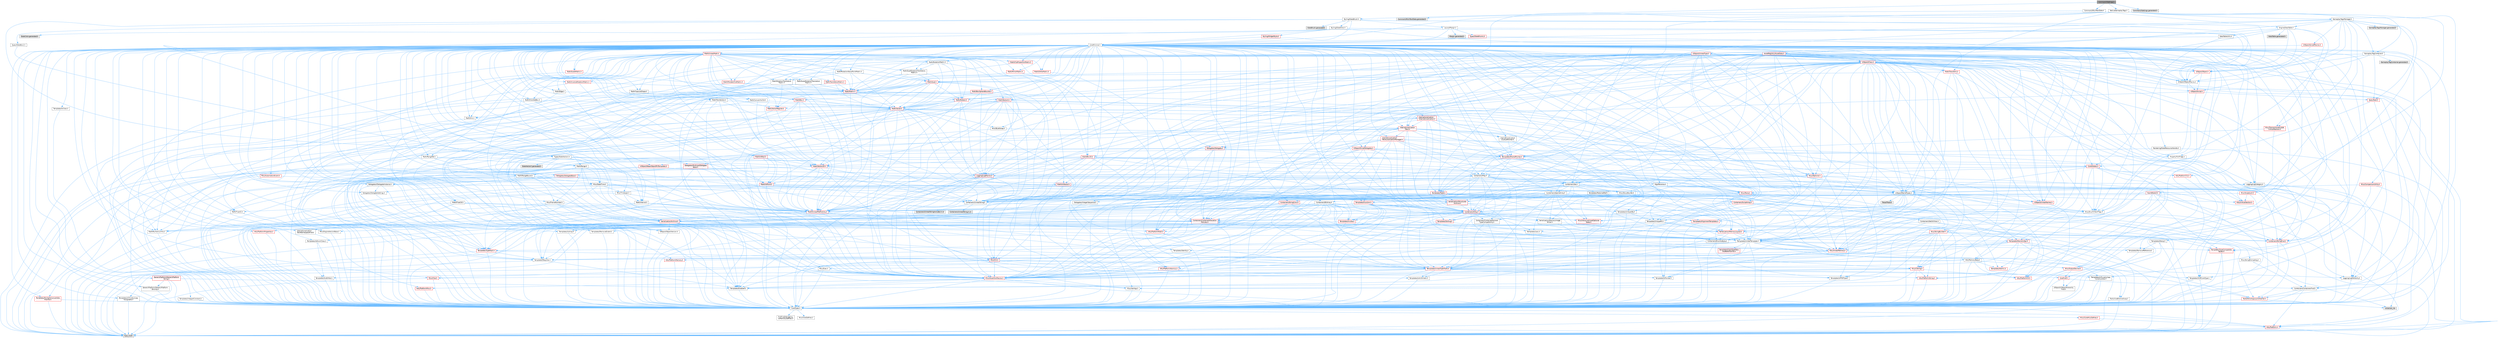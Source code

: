 digraph "CommonUISettings.h"
{
 // INTERACTIVE_SVG=YES
 // LATEX_PDF_SIZE
  bgcolor="transparent";
  edge [fontname=Helvetica,fontsize=10,labelfontname=Helvetica,labelfontsize=10];
  node [fontname=Helvetica,fontsize=10,shape=box,height=0.2,width=0.4];
  Node1 [id="Node000001",label="CommonUISettings.h",height=0.2,width=0.4,color="gray40", fillcolor="grey60", style="filled", fontcolor="black",tooltip=" "];
  Node1 -> Node2 [id="edge1_Node000001_Node000002",color="steelblue1",style="solid",tooltip=" "];
  Node2 [id="Node000002",label="CommonUIRichTextData.h",height=0.2,width=0.4,color="grey40", fillcolor="white", style="filled",URL="$dc/da8/CommonUIRichTextData_8h.html",tooltip=" "];
  Node2 -> Node3 [id="edge2_Node000002_Node000003",color="steelblue1",style="solid",tooltip=" "];
  Node3 [id="Node000003",label="Engine/DataTable.h",height=0.2,width=0.4,color="grey40", fillcolor="white", style="filled",URL="$d3/dba/DataTable_8h.html",tooltip=" "];
  Node3 -> Node4 [id="edge3_Node000003_Node000004",color="steelblue1",style="solid",tooltip=" "];
  Node4 [id="Node000004",label="UObject/ObjectMacros.h",height=0.2,width=0.4,color="grey40", fillcolor="white", style="filled",URL="$d8/d8d/ObjectMacros_8h.html",tooltip=" "];
  Node4 -> Node5 [id="edge4_Node000004_Node000005",color="steelblue1",style="solid",tooltip=" "];
  Node5 [id="Node000005",label="Misc/EnumClassFlags.h",height=0.2,width=0.4,color="grey40", fillcolor="white", style="filled",URL="$d8/de7/EnumClassFlags_8h.html",tooltip=" "];
  Node4 -> Node6 [id="edge5_Node000004_Node000006",color="steelblue1",style="solid",tooltip=" "];
  Node6 [id="Node000006",label="UObject/Script.h",height=0.2,width=0.4,color="red", fillcolor="#FFF0F0", style="filled",URL="$de/dc6/Script_8h.html",tooltip=" "];
  Node6 -> Node7 [id="edge6_Node000006_Node000007",color="steelblue1",style="solid",tooltip=" "];
  Node7 [id="Node000007",label="Delegates/Delegate.h",height=0.2,width=0.4,color="red", fillcolor="#FFF0F0", style="filled",URL="$d4/d80/Delegate_8h.html",tooltip=" "];
  Node7 -> Node8 [id="edge7_Node000007_Node000008",color="steelblue1",style="solid",tooltip=" "];
  Node8 [id="Node000008",label="CoreTypes.h",height=0.2,width=0.4,color="grey40", fillcolor="white", style="filled",URL="$dc/dec/CoreTypes_8h.html",tooltip=" "];
  Node8 -> Node9 [id="edge8_Node000008_Node000009",color="steelblue1",style="solid",tooltip=" "];
  Node9 [id="Node000009",label="HAL/Platform.h",height=0.2,width=0.4,color="red", fillcolor="#FFF0F0", style="filled",URL="$d9/dd0/Platform_8h.html",tooltip=" "];
  Node9 -> Node12 [id="edge9_Node000009_Node000012",color="steelblue1",style="solid",tooltip=" "];
  Node12 [id="Node000012",label="type_traits",height=0.2,width=0.4,color="grey60", fillcolor="#E0E0E0", style="filled",tooltip=" "];
  Node8 -> Node19 [id="edge10_Node000008_Node000019",color="steelblue1",style="solid",tooltip=" "];
  Node19 [id="Node000019",label="ProfilingDebugging\l/UMemoryDefines.h",height=0.2,width=0.4,color="grey40", fillcolor="white", style="filled",URL="$d2/da2/UMemoryDefines_8h.html",tooltip=" "];
  Node8 -> Node20 [id="edge11_Node000008_Node000020",color="steelblue1",style="solid",tooltip=" "];
  Node20 [id="Node000020",label="Misc/CoreMiscDefines.h",height=0.2,width=0.4,color="red", fillcolor="#FFF0F0", style="filled",URL="$da/d38/CoreMiscDefines_8h.html",tooltip=" "];
  Node20 -> Node9 [id="edge12_Node000020_Node000009",color="steelblue1",style="solid",tooltip=" "];
  Node8 -> Node21 [id="edge13_Node000008_Node000021",color="steelblue1",style="solid",tooltip=" "];
  Node21 [id="Node000021",label="Misc/CoreDefines.h",height=0.2,width=0.4,color="grey40", fillcolor="white", style="filled",URL="$d3/dd2/CoreDefines_8h.html",tooltip=" "];
  Node7 -> Node22 [id="edge14_Node000007_Node000022",color="steelblue1",style="solid",tooltip=" "];
  Node22 [id="Node000022",label="Misc/AssertionMacros.h",height=0.2,width=0.4,color="red", fillcolor="#FFF0F0", style="filled",URL="$d0/dfa/AssertionMacros_8h.html",tooltip=" "];
  Node22 -> Node8 [id="edge15_Node000022_Node000008",color="steelblue1",style="solid",tooltip=" "];
  Node22 -> Node9 [id="edge16_Node000022_Node000009",color="steelblue1",style="solid",tooltip=" "];
  Node22 -> Node23 [id="edge17_Node000022_Node000023",color="steelblue1",style="solid",tooltip=" "];
  Node23 [id="Node000023",label="HAL/PlatformMisc.h",height=0.2,width=0.4,color="red", fillcolor="#FFF0F0", style="filled",URL="$d0/df5/PlatformMisc_8h.html",tooltip=" "];
  Node23 -> Node8 [id="edge18_Node000023_Node000008",color="steelblue1",style="solid",tooltip=" "];
  Node22 -> Node58 [id="edge19_Node000022_Node000058",color="steelblue1",style="solid",tooltip=" "];
  Node58 [id="Node000058",label="Templates/EnableIf.h",height=0.2,width=0.4,color="grey40", fillcolor="white", style="filled",URL="$d7/d60/EnableIf_8h.html",tooltip=" "];
  Node58 -> Node8 [id="edge20_Node000058_Node000008",color="steelblue1",style="solid",tooltip=" "];
  Node22 -> Node64 [id="edge21_Node000022_Node000064",color="steelblue1",style="solid",tooltip=" "];
  Node64 [id="Node000064",label="Misc/VarArgs.h",height=0.2,width=0.4,color="grey40", fillcolor="white", style="filled",URL="$d5/d6f/VarArgs_8h.html",tooltip=" "];
  Node64 -> Node8 [id="edge22_Node000064_Node000008",color="steelblue1",style="solid",tooltip=" "];
  Node7 -> Node72 [id="edge23_Node000007_Node000072",color="steelblue1",style="solid",tooltip=" "];
  Node72 [id="Node000072",label="UObject/NameTypes.h",height=0.2,width=0.4,color="grey40", fillcolor="white", style="filled",URL="$d6/d35/NameTypes_8h.html",tooltip=" "];
  Node72 -> Node8 [id="edge24_Node000072_Node000008",color="steelblue1",style="solid",tooltip=" "];
  Node72 -> Node22 [id="edge25_Node000072_Node000022",color="steelblue1",style="solid",tooltip=" "];
  Node72 -> Node73 [id="edge26_Node000072_Node000073",color="steelblue1",style="solid",tooltip=" "];
  Node73 [id="Node000073",label="HAL/UnrealMemory.h",height=0.2,width=0.4,color="red", fillcolor="#FFF0F0", style="filled",URL="$d9/d96/UnrealMemory_8h.html",tooltip=" "];
  Node73 -> Node8 [id="edge27_Node000073_Node000008",color="steelblue1",style="solid",tooltip=" "];
  Node73 -> Node77 [id="edge28_Node000073_Node000077",color="steelblue1",style="solid",tooltip=" "];
  Node77 [id="Node000077",label="HAL/MemoryBase.h",height=0.2,width=0.4,color="grey40", fillcolor="white", style="filled",URL="$d6/d9f/MemoryBase_8h.html",tooltip=" "];
  Node77 -> Node8 [id="edge29_Node000077_Node000008",color="steelblue1",style="solid",tooltip=" "];
  Node77 -> Node51 [id="edge30_Node000077_Node000051",color="steelblue1",style="solid",tooltip=" "];
  Node51 [id="Node000051",label="HAL/PlatformAtomics.h",height=0.2,width=0.4,color="red", fillcolor="#FFF0F0", style="filled",URL="$d3/d36/PlatformAtomics_8h.html",tooltip=" "];
  Node51 -> Node8 [id="edge31_Node000051_Node000008",color="steelblue1",style="solid",tooltip=" "];
  Node77 -> Node35 [id="edge32_Node000077_Node000035",color="steelblue1",style="solid",tooltip=" "];
  Node35 [id="Node000035",label="HAL/PlatformCrt.h",height=0.2,width=0.4,color="red", fillcolor="#FFF0F0", style="filled",URL="$d8/d75/PlatformCrt_8h.html",tooltip=" "];
  Node77 -> Node78 [id="edge33_Node000077_Node000078",color="steelblue1",style="solid",tooltip=" "];
  Node78 [id="Node000078",label="Misc/Exec.h",height=0.2,width=0.4,color="grey40", fillcolor="white", style="filled",URL="$de/ddb/Exec_8h.html",tooltip=" "];
  Node78 -> Node8 [id="edge34_Node000078_Node000008",color="steelblue1",style="solid",tooltip=" "];
  Node78 -> Node22 [id="edge35_Node000078_Node000022",color="steelblue1",style="solid",tooltip=" "];
  Node77 -> Node79 [id="edge36_Node000077_Node000079",color="steelblue1",style="solid",tooltip=" "];
  Node79 [id="Node000079",label="Misc/OutputDevice.h",height=0.2,width=0.4,color="red", fillcolor="#FFF0F0", style="filled",URL="$d7/d32/OutputDevice_8h.html",tooltip=" "];
  Node79 -> Node30 [id="edge37_Node000079_Node000030",color="steelblue1",style="solid",tooltip=" "];
  Node30 [id="Node000030",label="CoreFwd.h",height=0.2,width=0.4,color="red", fillcolor="#FFF0F0", style="filled",URL="$d1/d1e/CoreFwd_8h.html",tooltip=" "];
  Node30 -> Node8 [id="edge38_Node000030_Node000008",color="steelblue1",style="solid",tooltip=" "];
  Node30 -> Node31 [id="edge39_Node000030_Node000031",color="steelblue1",style="solid",tooltip=" "];
  Node31 [id="Node000031",label="Containers/ContainersFwd.h",height=0.2,width=0.4,color="grey40", fillcolor="white", style="filled",URL="$d4/d0a/ContainersFwd_8h.html",tooltip=" "];
  Node31 -> Node9 [id="edge40_Node000031_Node000009",color="steelblue1",style="solid",tooltip=" "];
  Node31 -> Node8 [id="edge41_Node000031_Node000008",color="steelblue1",style="solid",tooltip=" "];
  Node31 -> Node28 [id="edge42_Node000031_Node000028",color="steelblue1",style="solid",tooltip=" "];
  Node28 [id="Node000028",label="Traits/IsContiguousContainer.h",height=0.2,width=0.4,color="red", fillcolor="#FFF0F0", style="filled",URL="$d5/d3c/IsContiguousContainer_8h.html",tooltip=" "];
  Node28 -> Node8 [id="edge43_Node000028_Node000008",color="steelblue1",style="solid",tooltip=" "];
  Node28 -> Node27 [id="edge44_Node000028_Node000027",color="steelblue1",style="solid",tooltip=" "];
  Node27 [id="Node000027",label="initializer_list",height=0.2,width=0.4,color="grey60", fillcolor="#E0E0E0", style="filled",tooltip=" "];
  Node30 -> Node33 [id="edge45_Node000030_Node000033",color="steelblue1",style="solid",tooltip=" "];
  Node33 [id="Node000033",label="UObject/UObjectHierarchy\lFwd.h",height=0.2,width=0.4,color="grey40", fillcolor="white", style="filled",URL="$d3/d13/UObjectHierarchyFwd_8h.html",tooltip=" "];
  Node79 -> Node8 [id="edge46_Node000079_Node000008",color="steelblue1",style="solid",tooltip=" "];
  Node79 -> Node80 [id="edge47_Node000079_Node000080",color="steelblue1",style="solid",tooltip=" "];
  Node80 [id="Node000080",label="Logging/LogVerbosity.h",height=0.2,width=0.4,color="grey40", fillcolor="white", style="filled",URL="$d2/d8f/LogVerbosity_8h.html",tooltip=" "];
  Node80 -> Node8 [id="edge48_Node000080_Node000008",color="steelblue1",style="solid",tooltip=" "];
  Node79 -> Node64 [id="edge49_Node000079_Node000064",color="steelblue1",style="solid",tooltip=" "];
  Node77 -> Node81 [id="edge50_Node000077_Node000081",color="steelblue1",style="solid",tooltip=" "];
  Node81 [id="Node000081",label="Templates/Atomic.h",height=0.2,width=0.4,color="red", fillcolor="#FFF0F0", style="filled",URL="$d3/d91/Atomic_8h.html",tooltip=" "];
  Node73 -> Node90 [id="edge51_Node000073_Node000090",color="steelblue1",style="solid",tooltip=" "];
  Node90 [id="Node000090",label="HAL/PlatformMemory.h",height=0.2,width=0.4,color="red", fillcolor="#FFF0F0", style="filled",URL="$de/d68/PlatformMemory_8h.html",tooltip=" "];
  Node90 -> Node8 [id="edge52_Node000090_Node000008",color="steelblue1",style="solid",tooltip=" "];
  Node73 -> Node93 [id="edge53_Node000073_Node000093",color="steelblue1",style="solid",tooltip=" "];
  Node93 [id="Node000093",label="Templates/IsPointer.h",height=0.2,width=0.4,color="grey40", fillcolor="white", style="filled",URL="$d7/d05/IsPointer_8h.html",tooltip=" "];
  Node93 -> Node8 [id="edge54_Node000093_Node000008",color="steelblue1",style="solid",tooltip=" "];
  Node72 -> Node94 [id="edge55_Node000072_Node000094",color="steelblue1",style="solid",tooltip=" "];
  Node94 [id="Node000094",label="Templates/UnrealTypeTraits.h",height=0.2,width=0.4,color="red", fillcolor="#FFF0F0", style="filled",URL="$d2/d2d/UnrealTypeTraits_8h.html",tooltip=" "];
  Node94 -> Node8 [id="edge56_Node000094_Node000008",color="steelblue1",style="solid",tooltip=" "];
  Node94 -> Node93 [id="edge57_Node000094_Node000093",color="steelblue1",style="solid",tooltip=" "];
  Node94 -> Node22 [id="edge58_Node000094_Node000022",color="steelblue1",style="solid",tooltip=" "];
  Node94 -> Node86 [id="edge59_Node000094_Node000086",color="steelblue1",style="solid",tooltip=" "];
  Node86 [id="Node000086",label="Templates/AndOrNot.h",height=0.2,width=0.4,color="grey40", fillcolor="white", style="filled",URL="$db/d0a/AndOrNot_8h.html",tooltip=" "];
  Node86 -> Node8 [id="edge60_Node000086_Node000008",color="steelblue1",style="solid",tooltip=" "];
  Node94 -> Node58 [id="edge61_Node000094_Node000058",color="steelblue1",style="solid",tooltip=" "];
  Node94 -> Node95 [id="edge62_Node000094_Node000095",color="steelblue1",style="solid",tooltip=" "];
  Node95 [id="Node000095",label="Templates/IsArithmetic.h",height=0.2,width=0.4,color="grey40", fillcolor="white", style="filled",URL="$d2/d5d/IsArithmetic_8h.html",tooltip=" "];
  Node95 -> Node8 [id="edge63_Node000095_Node000008",color="steelblue1",style="solid",tooltip=" "];
  Node94 -> Node97 [id="edge64_Node000094_Node000097",color="steelblue1",style="solid",tooltip=" "];
  Node97 [id="Node000097",label="Templates/IsPODType.h",height=0.2,width=0.4,color="grey40", fillcolor="white", style="filled",URL="$d7/db1/IsPODType_8h.html",tooltip=" "];
  Node97 -> Node8 [id="edge65_Node000097_Node000008",color="steelblue1",style="solid",tooltip=" "];
  Node94 -> Node98 [id="edge66_Node000094_Node000098",color="steelblue1",style="solid",tooltip=" "];
  Node98 [id="Node000098",label="Templates/IsUECoreType.h",height=0.2,width=0.4,color="grey40", fillcolor="white", style="filled",URL="$d1/db8/IsUECoreType_8h.html",tooltip=" "];
  Node98 -> Node8 [id="edge67_Node000098_Node000008",color="steelblue1",style="solid",tooltip=" "];
  Node98 -> Node12 [id="edge68_Node000098_Node000012",color="steelblue1",style="solid",tooltip=" "];
  Node94 -> Node87 [id="edge69_Node000094_Node000087",color="steelblue1",style="solid",tooltip=" "];
  Node87 [id="Node000087",label="Templates/IsTriviallyCopy\lConstructible.h",height=0.2,width=0.4,color="grey40", fillcolor="white", style="filled",URL="$d3/d78/IsTriviallyCopyConstructible_8h.html",tooltip=" "];
  Node87 -> Node8 [id="edge70_Node000087_Node000008",color="steelblue1",style="solid",tooltip=" "];
  Node87 -> Node12 [id="edge71_Node000087_Node000012",color="steelblue1",style="solid",tooltip=" "];
  Node72 -> Node99 [id="edge72_Node000072_Node000099",color="steelblue1",style="solid",tooltip=" "];
  Node99 [id="Node000099",label="Templates/UnrealTemplate.h",height=0.2,width=0.4,color="grey40", fillcolor="white", style="filled",URL="$d4/d24/UnrealTemplate_8h.html",tooltip=" "];
  Node99 -> Node8 [id="edge73_Node000099_Node000008",color="steelblue1",style="solid",tooltip=" "];
  Node99 -> Node93 [id="edge74_Node000099_Node000093",color="steelblue1",style="solid",tooltip=" "];
  Node99 -> Node73 [id="edge75_Node000099_Node000073",color="steelblue1",style="solid",tooltip=" "];
  Node99 -> Node100 [id="edge76_Node000099_Node000100",color="steelblue1",style="solid",tooltip=" "];
  Node100 [id="Node000100",label="Templates/CopyQualifiers\lAndRefsFromTo.h",height=0.2,width=0.4,color="red", fillcolor="#FFF0F0", style="filled",URL="$d3/db3/CopyQualifiersAndRefsFromTo_8h.html",tooltip=" "];
  Node99 -> Node94 [id="edge77_Node000099_Node000094",color="steelblue1",style="solid",tooltip=" "];
  Node99 -> Node102 [id="edge78_Node000099_Node000102",color="steelblue1",style="solid",tooltip=" "];
  Node102 [id="Node000102",label="Templates/RemoveReference.h",height=0.2,width=0.4,color="grey40", fillcolor="white", style="filled",URL="$da/dbe/RemoveReference_8h.html",tooltip=" "];
  Node102 -> Node8 [id="edge79_Node000102_Node000008",color="steelblue1",style="solid",tooltip=" "];
  Node99 -> Node66 [id="edge80_Node000099_Node000066",color="steelblue1",style="solid",tooltip=" "];
  Node66 [id="Node000066",label="Templates/Requires.h",height=0.2,width=0.4,color="grey40", fillcolor="white", style="filled",URL="$dc/d96/Requires_8h.html",tooltip=" "];
  Node66 -> Node58 [id="edge81_Node000066_Node000058",color="steelblue1",style="solid",tooltip=" "];
  Node66 -> Node12 [id="edge82_Node000066_Node000012",color="steelblue1",style="solid",tooltip=" "];
  Node99 -> Node103 [id="edge83_Node000099_Node000103",color="steelblue1",style="solid",tooltip=" "];
  Node103 [id="Node000103",label="Templates/TypeCompatible\lBytes.h",height=0.2,width=0.4,color="red", fillcolor="#FFF0F0", style="filled",URL="$df/d0a/TypeCompatibleBytes_8h.html",tooltip=" "];
  Node103 -> Node8 [id="edge84_Node000103_Node000008",color="steelblue1",style="solid",tooltip=" "];
  Node103 -> Node12 [id="edge85_Node000103_Node000012",color="steelblue1",style="solid",tooltip=" "];
  Node99 -> Node67 [id="edge86_Node000099_Node000067",color="steelblue1",style="solid",tooltip=" "];
  Node67 [id="Node000067",label="Templates/Identity.h",height=0.2,width=0.4,color="grey40", fillcolor="white", style="filled",URL="$d0/dd5/Identity_8h.html",tooltip=" "];
  Node99 -> Node28 [id="edge87_Node000099_Node000028",color="steelblue1",style="solid",tooltip=" "];
  Node99 -> Node104 [id="edge88_Node000099_Node000104",color="steelblue1",style="solid",tooltip=" "];
  Node104 [id="Node000104",label="Traits/UseBitwiseSwap.h",height=0.2,width=0.4,color="grey40", fillcolor="white", style="filled",URL="$db/df3/UseBitwiseSwap_8h.html",tooltip=" "];
  Node104 -> Node8 [id="edge89_Node000104_Node000008",color="steelblue1",style="solid",tooltip=" "];
  Node104 -> Node12 [id="edge90_Node000104_Node000012",color="steelblue1",style="solid",tooltip=" "];
  Node99 -> Node12 [id="edge91_Node000099_Node000012",color="steelblue1",style="solid",tooltip=" "];
  Node72 -> Node105 [id="edge92_Node000072_Node000105",color="steelblue1",style="solid",tooltip=" "];
  Node105 [id="Node000105",label="Containers/UnrealString.h",height=0.2,width=0.4,color="grey40", fillcolor="white", style="filled",URL="$d5/dba/UnrealString_8h.html",tooltip=" "];
  Node105 -> Node106 [id="edge93_Node000105_Node000106",color="steelblue1",style="solid",tooltip=" "];
  Node106 [id="Node000106",label="Containers/UnrealStringIncludes.h.inl",height=0.2,width=0.4,color="grey60", fillcolor="#E0E0E0", style="filled",tooltip=" "];
  Node105 -> Node107 [id="edge94_Node000105_Node000107",color="steelblue1",style="solid",tooltip=" "];
  Node107 [id="Node000107",label="Containers/UnrealString.h.inl",height=0.2,width=0.4,color="grey60", fillcolor="#E0E0E0", style="filled",tooltip=" "];
  Node105 -> Node108 [id="edge95_Node000105_Node000108",color="steelblue1",style="solid",tooltip=" "];
  Node108 [id="Node000108",label="Misc/StringFormatArg.h",height=0.2,width=0.4,color="grey40", fillcolor="white", style="filled",URL="$d2/d16/StringFormatArg_8h.html",tooltip=" "];
  Node108 -> Node31 [id="edge96_Node000108_Node000031",color="steelblue1",style="solid",tooltip=" "];
  Node72 -> Node109 [id="edge97_Node000072_Node000109",color="steelblue1",style="solid",tooltip=" "];
  Node109 [id="Node000109",label="HAL/CriticalSection.h",height=0.2,width=0.4,color="red", fillcolor="#FFF0F0", style="filled",URL="$d6/d90/CriticalSection_8h.html",tooltip=" "];
  Node72 -> Node112 [id="edge98_Node000072_Node000112",color="steelblue1",style="solid",tooltip=" "];
  Node112 [id="Node000112",label="Containers/StringConv.h",height=0.2,width=0.4,color="red", fillcolor="#FFF0F0", style="filled",URL="$d3/ddf/StringConv_8h.html",tooltip=" "];
  Node112 -> Node8 [id="edge99_Node000112_Node000008",color="steelblue1",style="solid",tooltip=" "];
  Node112 -> Node22 [id="edge100_Node000112_Node000022",color="steelblue1",style="solid",tooltip=" "];
  Node112 -> Node113 [id="edge101_Node000112_Node000113",color="steelblue1",style="solid",tooltip=" "];
  Node113 [id="Node000113",label="Containers/ContainerAllocation\lPolicies.h",height=0.2,width=0.4,color="red", fillcolor="#FFF0F0", style="filled",URL="$d7/dff/ContainerAllocationPolicies_8h.html",tooltip=" "];
  Node113 -> Node8 [id="edge102_Node000113_Node000008",color="steelblue1",style="solid",tooltip=" "];
  Node113 -> Node113 [id="edge103_Node000113_Node000113",color="steelblue1",style="solid",tooltip=" "];
  Node113 -> Node115 [id="edge104_Node000113_Node000115",color="steelblue1",style="solid",tooltip=" "];
  Node115 [id="Node000115",label="HAL/PlatformMath.h",height=0.2,width=0.4,color="red", fillcolor="#FFF0F0", style="filled",URL="$dc/d53/PlatformMath_8h.html",tooltip=" "];
  Node115 -> Node8 [id="edge105_Node000115_Node000008",color="steelblue1",style="solid",tooltip=" "];
  Node113 -> Node73 [id="edge106_Node000113_Node000073",color="steelblue1",style="solid",tooltip=" "];
  Node113 -> Node45 [id="edge107_Node000113_Node000045",color="steelblue1",style="solid",tooltip=" "];
  Node45 [id="Node000045",label="Math/NumericLimits.h",height=0.2,width=0.4,color="grey40", fillcolor="white", style="filled",URL="$df/d1b/NumericLimits_8h.html",tooltip=" "];
  Node45 -> Node8 [id="edge108_Node000045_Node000008",color="steelblue1",style="solid",tooltip=" "];
  Node113 -> Node22 [id="edge109_Node000113_Node000022",color="steelblue1",style="solid",tooltip=" "];
  Node113 -> Node124 [id="edge110_Node000113_Node000124",color="steelblue1",style="solid",tooltip=" "];
  Node124 [id="Node000124",label="Templates/MemoryOps.h",height=0.2,width=0.4,color="red", fillcolor="#FFF0F0", style="filled",URL="$db/dea/MemoryOps_8h.html",tooltip=" "];
  Node124 -> Node8 [id="edge111_Node000124_Node000008",color="steelblue1",style="solid",tooltip=" "];
  Node124 -> Node73 [id="edge112_Node000124_Node000073",color="steelblue1",style="solid",tooltip=" "];
  Node124 -> Node88 [id="edge113_Node000124_Node000088",color="steelblue1",style="solid",tooltip=" "];
  Node88 [id="Node000088",label="Templates/IsTriviallyCopy\lAssignable.h",height=0.2,width=0.4,color="grey40", fillcolor="white", style="filled",URL="$d2/df2/IsTriviallyCopyAssignable_8h.html",tooltip=" "];
  Node88 -> Node8 [id="edge114_Node000088_Node000008",color="steelblue1",style="solid",tooltip=" "];
  Node88 -> Node12 [id="edge115_Node000088_Node000012",color="steelblue1",style="solid",tooltip=" "];
  Node124 -> Node87 [id="edge116_Node000124_Node000087",color="steelblue1",style="solid",tooltip=" "];
  Node124 -> Node66 [id="edge117_Node000124_Node000066",color="steelblue1",style="solid",tooltip=" "];
  Node124 -> Node94 [id="edge118_Node000124_Node000094",color="steelblue1",style="solid",tooltip=" "];
  Node124 -> Node104 [id="edge119_Node000124_Node000104",color="steelblue1",style="solid",tooltip=" "];
  Node124 -> Node12 [id="edge120_Node000124_Node000012",color="steelblue1",style="solid",tooltip=" "];
  Node113 -> Node103 [id="edge121_Node000113_Node000103",color="steelblue1",style="solid",tooltip=" "];
  Node113 -> Node12 [id="edge122_Node000113_Node000012",color="steelblue1",style="solid",tooltip=" "];
  Node112 -> Node125 [id="edge123_Node000112_Node000125",color="steelblue1",style="solid",tooltip=" "];
  Node125 [id="Node000125",label="Containers/Array.h",height=0.2,width=0.4,color="red", fillcolor="#FFF0F0", style="filled",URL="$df/dd0/Array_8h.html",tooltip=" "];
  Node125 -> Node8 [id="edge124_Node000125_Node000008",color="steelblue1",style="solid",tooltip=" "];
  Node125 -> Node22 [id="edge125_Node000125_Node000022",color="steelblue1",style="solid",tooltip=" "];
  Node125 -> Node126 [id="edge126_Node000125_Node000126",color="steelblue1",style="solid",tooltip=" "];
  Node126 [id="Node000126",label="Misc/IntrusiveUnsetOptional\lState.h",height=0.2,width=0.4,color="red", fillcolor="#FFF0F0", style="filled",URL="$d2/d0a/IntrusiveUnsetOptionalState_8h.html",tooltip=" "];
  Node125 -> Node73 [id="edge127_Node000125_Node000073",color="steelblue1",style="solid",tooltip=" "];
  Node125 -> Node94 [id="edge128_Node000125_Node000094",color="steelblue1",style="solid",tooltip=" "];
  Node125 -> Node99 [id="edge129_Node000125_Node000099",color="steelblue1",style="solid",tooltip=" "];
  Node125 -> Node113 [id="edge130_Node000125_Node000113",color="steelblue1",style="solid",tooltip=" "];
  Node125 -> Node131 [id="edge131_Node000125_Node000131",color="steelblue1",style="solid",tooltip=" "];
  Node131 [id="Node000131",label="Containers/ContainerElement\lTypeCompatibility.h",height=0.2,width=0.4,color="grey40", fillcolor="white", style="filled",URL="$df/ddf/ContainerElementTypeCompatibility_8h.html",tooltip=" "];
  Node131 -> Node8 [id="edge132_Node000131_Node000008",color="steelblue1",style="solid",tooltip=" "];
  Node131 -> Node94 [id="edge133_Node000131_Node000094",color="steelblue1",style="solid",tooltip=" "];
  Node125 -> Node132 [id="edge134_Node000125_Node000132",color="steelblue1",style="solid",tooltip=" "];
  Node132 [id="Node000132",label="Serialization/Archive.h",height=0.2,width=0.4,color="red", fillcolor="#FFF0F0", style="filled",URL="$d7/d3b/Archive_8h.html",tooltip=" "];
  Node132 -> Node30 [id="edge135_Node000132_Node000030",color="steelblue1",style="solid",tooltip=" "];
  Node132 -> Node8 [id="edge136_Node000132_Node000008",color="steelblue1",style="solid",tooltip=" "];
  Node132 -> Node133 [id="edge137_Node000132_Node000133",color="steelblue1",style="solid",tooltip=" "];
  Node133 [id="Node000133",label="HAL/PlatformProperties.h",height=0.2,width=0.4,color="red", fillcolor="#FFF0F0", style="filled",URL="$d9/db0/PlatformProperties_8h.html",tooltip=" "];
  Node133 -> Node8 [id="edge138_Node000133_Node000008",color="steelblue1",style="solid",tooltip=" "];
  Node132 -> Node136 [id="edge139_Node000132_Node000136",color="steelblue1",style="solid",tooltip=" "];
  Node136 [id="Node000136",label="Internationalization\l/TextNamespaceFwd.h",height=0.2,width=0.4,color="grey40", fillcolor="white", style="filled",URL="$d8/d97/TextNamespaceFwd_8h.html",tooltip=" "];
  Node136 -> Node8 [id="edge140_Node000136_Node000008",color="steelblue1",style="solid",tooltip=" "];
  Node132 -> Node22 [id="edge141_Node000132_Node000022",color="steelblue1",style="solid",tooltip=" "];
  Node132 -> Node137 [id="edge142_Node000132_Node000137",color="steelblue1",style="solid",tooltip=" "];
  Node137 [id="Node000137",label="Misc/EngineVersionBase.h",height=0.2,width=0.4,color="grey40", fillcolor="white", style="filled",URL="$d5/d2b/EngineVersionBase_8h.html",tooltip=" "];
  Node137 -> Node8 [id="edge143_Node000137_Node000008",color="steelblue1",style="solid",tooltip=" "];
  Node132 -> Node64 [id="edge144_Node000132_Node000064",color="steelblue1",style="solid",tooltip=" "];
  Node132 -> Node58 [id="edge145_Node000132_Node000058",color="steelblue1",style="solid",tooltip=" "];
  Node132 -> Node140 [id="edge146_Node000132_Node000140",color="steelblue1",style="solid",tooltip=" "];
  Node140 [id="Node000140",label="Templates/IsEnumClass.h",height=0.2,width=0.4,color="grey40", fillcolor="white", style="filled",URL="$d7/d15/IsEnumClass_8h.html",tooltip=" "];
  Node140 -> Node8 [id="edge147_Node000140_Node000008",color="steelblue1",style="solid",tooltip=" "];
  Node140 -> Node86 [id="edge148_Node000140_Node000086",color="steelblue1",style="solid",tooltip=" "];
  Node132 -> Node99 [id="edge149_Node000132_Node000099",color="steelblue1",style="solid",tooltip=" "];
  Node132 -> Node141 [id="edge150_Node000132_Node000141",color="steelblue1",style="solid",tooltip=" "];
  Node141 [id="Node000141",label="UObject/ObjectVersion.h",height=0.2,width=0.4,color="grey40", fillcolor="white", style="filled",URL="$da/d63/ObjectVersion_8h.html",tooltip=" "];
  Node141 -> Node8 [id="edge151_Node000141_Node000008",color="steelblue1",style="solid",tooltip=" "];
  Node125 -> Node142 [id="edge152_Node000125_Node000142",color="steelblue1",style="solid",tooltip=" "];
  Node142 [id="Node000142",label="Serialization/MemoryImage\lWriter.h",height=0.2,width=0.4,color="grey40", fillcolor="white", style="filled",URL="$d0/d08/MemoryImageWriter_8h.html",tooltip=" "];
  Node142 -> Node8 [id="edge153_Node000142_Node000008",color="steelblue1",style="solid",tooltip=" "];
  Node142 -> Node143 [id="edge154_Node000142_Node000143",color="steelblue1",style="solid",tooltip=" "];
  Node143 [id="Node000143",label="Serialization/MemoryLayout.h",height=0.2,width=0.4,color="red", fillcolor="#FFF0F0", style="filled",URL="$d7/d66/MemoryLayout_8h.html",tooltip=" "];
  Node143 -> Node146 [id="edge155_Node000143_Node000146",color="steelblue1",style="solid",tooltip=" "];
  Node146 [id="Node000146",label="Containers/EnumAsByte.h",height=0.2,width=0.4,color="grey40", fillcolor="white", style="filled",URL="$d6/d9a/EnumAsByte_8h.html",tooltip=" "];
  Node146 -> Node8 [id="edge156_Node000146_Node000008",color="steelblue1",style="solid",tooltip=" "];
  Node146 -> Node97 [id="edge157_Node000146_Node000097",color="steelblue1",style="solid",tooltip=" "];
  Node146 -> Node147 [id="edge158_Node000146_Node000147",color="steelblue1",style="solid",tooltip=" "];
  Node147 [id="Node000147",label="Templates/TypeHash.h",height=0.2,width=0.4,color="red", fillcolor="#FFF0F0", style="filled",URL="$d1/d62/TypeHash_8h.html",tooltip=" "];
  Node147 -> Node8 [id="edge159_Node000147_Node000008",color="steelblue1",style="solid",tooltip=" "];
  Node147 -> Node66 [id="edge160_Node000147_Node000066",color="steelblue1",style="solid",tooltip=" "];
  Node147 -> Node148 [id="edge161_Node000147_Node000148",color="steelblue1",style="solid",tooltip=" "];
  Node148 [id="Node000148",label="Misc/Crc.h",height=0.2,width=0.4,color="red", fillcolor="#FFF0F0", style="filled",URL="$d4/dd2/Crc_8h.html",tooltip=" "];
  Node148 -> Node8 [id="edge162_Node000148_Node000008",color="steelblue1",style="solid",tooltip=" "];
  Node148 -> Node75 [id="edge163_Node000148_Node000075",color="steelblue1",style="solid",tooltip=" "];
  Node75 [id="Node000075",label="HAL/PlatformString.h",height=0.2,width=0.4,color="red", fillcolor="#FFF0F0", style="filled",URL="$db/db5/PlatformString_8h.html",tooltip=" "];
  Node75 -> Node8 [id="edge164_Node000075_Node000008",color="steelblue1",style="solid",tooltip=" "];
  Node148 -> Node22 [id="edge165_Node000148_Node000022",color="steelblue1",style="solid",tooltip=" "];
  Node148 -> Node149 [id="edge166_Node000148_Node000149",color="steelblue1",style="solid",tooltip=" "];
  Node149 [id="Node000149",label="Misc/CString.h",height=0.2,width=0.4,color="red", fillcolor="#FFF0F0", style="filled",URL="$d2/d49/CString_8h.html",tooltip=" "];
  Node149 -> Node8 [id="edge167_Node000149_Node000008",color="steelblue1",style="solid",tooltip=" "];
  Node149 -> Node35 [id="edge168_Node000149_Node000035",color="steelblue1",style="solid",tooltip=" "];
  Node149 -> Node75 [id="edge169_Node000149_Node000075",color="steelblue1",style="solid",tooltip=" "];
  Node149 -> Node22 [id="edge170_Node000149_Node000022",color="steelblue1",style="solid",tooltip=" "];
  Node149 -> Node150 [id="edge171_Node000149_Node000150",color="steelblue1",style="solid",tooltip=" "];
  Node150 [id="Node000150",label="Misc/Char.h",height=0.2,width=0.4,color="red", fillcolor="#FFF0F0", style="filled",URL="$d0/d58/Char_8h.html",tooltip=" "];
  Node150 -> Node8 [id="edge172_Node000150_Node000008",color="steelblue1",style="solid",tooltip=" "];
  Node150 -> Node12 [id="edge173_Node000150_Node000012",color="steelblue1",style="solid",tooltip=" "];
  Node149 -> Node64 [id="edge174_Node000149_Node000064",color="steelblue1",style="solid",tooltip=" "];
  Node148 -> Node150 [id="edge175_Node000148_Node000150",color="steelblue1",style="solid",tooltip=" "];
  Node148 -> Node94 [id="edge176_Node000148_Node000094",color="steelblue1",style="solid",tooltip=" "];
  Node147 -> Node12 [id="edge177_Node000147_Node000012",color="steelblue1",style="solid",tooltip=" "];
  Node143 -> Node25 [id="edge178_Node000143_Node000025",color="steelblue1",style="solid",tooltip=" "];
  Node25 [id="Node000025",label="Containers/StringFwd.h",height=0.2,width=0.4,color="red", fillcolor="#FFF0F0", style="filled",URL="$df/d37/StringFwd_8h.html",tooltip=" "];
  Node25 -> Node8 [id="edge179_Node000025_Node000008",color="steelblue1",style="solid",tooltip=" "];
  Node25 -> Node28 [id="edge180_Node000025_Node000028",color="steelblue1",style="solid",tooltip=" "];
  Node143 -> Node73 [id="edge181_Node000143_Node000073",color="steelblue1",style="solid",tooltip=" "];
  Node143 -> Node58 [id="edge182_Node000143_Node000058",color="steelblue1",style="solid",tooltip=" "];
  Node143 -> Node99 [id="edge183_Node000143_Node000099",color="steelblue1",style="solid",tooltip=" "];
  Node125 -> Node158 [id="edge184_Node000125_Node000158",color="steelblue1",style="solid",tooltip=" "];
  Node158 [id="Node000158",label="Templates/Invoke.h",height=0.2,width=0.4,color="red", fillcolor="#FFF0F0", style="filled",URL="$d7/deb/Invoke_8h.html",tooltip=" "];
  Node158 -> Node8 [id="edge185_Node000158_Node000008",color="steelblue1",style="solid",tooltip=" "];
  Node158 -> Node99 [id="edge186_Node000158_Node000099",color="steelblue1",style="solid",tooltip=" "];
  Node158 -> Node12 [id="edge187_Node000158_Node000012",color="steelblue1",style="solid",tooltip=" "];
  Node125 -> Node163 [id="edge188_Node000125_Node000163",color="steelblue1",style="solid",tooltip=" "];
  Node163 [id="Node000163",label="Templates/Less.h",height=0.2,width=0.4,color="grey40", fillcolor="white", style="filled",URL="$de/dc8/Less_8h.html",tooltip=" "];
  Node163 -> Node8 [id="edge189_Node000163_Node000008",color="steelblue1",style="solid",tooltip=" "];
  Node163 -> Node99 [id="edge190_Node000163_Node000099",color="steelblue1",style="solid",tooltip=" "];
  Node125 -> Node66 [id="edge191_Node000125_Node000066",color="steelblue1",style="solid",tooltip=" "];
  Node125 -> Node171 [id="edge192_Node000125_Node000171",color="steelblue1",style="solid",tooltip=" "];
  Node171 [id="Node000171",label="Templates/Sorting.h",height=0.2,width=0.4,color="red", fillcolor="#FFF0F0", style="filled",URL="$d3/d9e/Sorting_8h.html",tooltip=" "];
  Node171 -> Node8 [id="edge193_Node000171_Node000008",color="steelblue1",style="solid",tooltip=" "];
  Node171 -> Node115 [id="edge194_Node000171_Node000115",color="steelblue1",style="solid",tooltip=" "];
  Node171 -> Node163 [id="edge195_Node000171_Node000163",color="steelblue1",style="solid",tooltip=" "];
  Node125 -> Node175 [id="edge196_Node000125_Node000175",color="steelblue1",style="solid",tooltip=" "];
  Node175 [id="Node000175",label="Templates/AlignmentTemplates.h",height=0.2,width=0.4,color="red", fillcolor="#FFF0F0", style="filled",URL="$dd/d32/AlignmentTemplates_8h.html",tooltip=" "];
  Node175 -> Node8 [id="edge197_Node000175_Node000008",color="steelblue1",style="solid",tooltip=" "];
  Node175 -> Node93 [id="edge198_Node000175_Node000093",color="steelblue1",style="solid",tooltip=" "];
  Node125 -> Node12 [id="edge199_Node000125_Node000012",color="steelblue1",style="solid",tooltip=" "];
  Node112 -> Node149 [id="edge200_Node000112_Node000149",color="steelblue1",style="solid",tooltip=" "];
  Node112 -> Node176 [id="edge201_Node000112_Node000176",color="steelblue1",style="solid",tooltip=" "];
  Node176 [id="Node000176",label="Templates/IsArray.h",height=0.2,width=0.4,color="grey40", fillcolor="white", style="filled",URL="$d8/d8d/IsArray_8h.html",tooltip=" "];
  Node176 -> Node8 [id="edge202_Node000176_Node000008",color="steelblue1",style="solid",tooltip=" "];
  Node112 -> Node99 [id="edge203_Node000112_Node000099",color="steelblue1",style="solid",tooltip=" "];
  Node112 -> Node94 [id="edge204_Node000112_Node000094",color="steelblue1",style="solid",tooltip=" "];
  Node112 -> Node28 [id="edge205_Node000112_Node000028",color="steelblue1",style="solid",tooltip=" "];
  Node112 -> Node12 [id="edge206_Node000112_Node000012",color="steelblue1",style="solid",tooltip=" "];
  Node72 -> Node25 [id="edge207_Node000072_Node000025",color="steelblue1",style="solid",tooltip=" "];
  Node72 -> Node177 [id="edge208_Node000072_Node000177",color="steelblue1",style="solid",tooltip=" "];
  Node177 [id="Node000177",label="UObject/UnrealNames.h",height=0.2,width=0.4,color="red", fillcolor="#FFF0F0", style="filled",URL="$d8/db1/UnrealNames_8h.html",tooltip=" "];
  Node177 -> Node8 [id="edge209_Node000177_Node000008",color="steelblue1",style="solid",tooltip=" "];
  Node72 -> Node81 [id="edge210_Node000072_Node000081",color="steelblue1",style="solid",tooltip=" "];
  Node72 -> Node143 [id="edge211_Node000072_Node000143",color="steelblue1",style="solid",tooltip=" "];
  Node72 -> Node126 [id="edge212_Node000072_Node000126",color="steelblue1",style="solid",tooltip=" "];
  Node72 -> Node179 [id="edge213_Node000072_Node000179",color="steelblue1",style="solid",tooltip=" "];
  Node179 [id="Node000179",label="Misc/StringBuilder.h",height=0.2,width=0.4,color="red", fillcolor="#FFF0F0", style="filled",URL="$d4/d52/StringBuilder_8h.html",tooltip=" "];
  Node179 -> Node25 [id="edge214_Node000179_Node000025",color="steelblue1",style="solid",tooltip=" "];
  Node179 -> Node8 [id="edge215_Node000179_Node000008",color="steelblue1",style="solid",tooltip=" "];
  Node179 -> Node75 [id="edge216_Node000179_Node000075",color="steelblue1",style="solid",tooltip=" "];
  Node179 -> Node73 [id="edge217_Node000179_Node000073",color="steelblue1",style="solid",tooltip=" "];
  Node179 -> Node22 [id="edge218_Node000179_Node000022",color="steelblue1",style="solid",tooltip=" "];
  Node179 -> Node149 [id="edge219_Node000179_Node000149",color="steelblue1",style="solid",tooltip=" "];
  Node179 -> Node58 [id="edge220_Node000179_Node000058",color="steelblue1",style="solid",tooltip=" "];
  Node179 -> Node66 [id="edge221_Node000179_Node000066",color="steelblue1",style="solid",tooltip=" "];
  Node179 -> Node99 [id="edge222_Node000179_Node000099",color="steelblue1",style="solid",tooltip=" "];
  Node179 -> Node94 [id="edge223_Node000179_Node000094",color="steelblue1",style="solid",tooltip=" "];
  Node179 -> Node28 [id="edge224_Node000179_Node000028",color="steelblue1",style="solid",tooltip=" "];
  Node179 -> Node12 [id="edge225_Node000179_Node000012",color="steelblue1",style="solid",tooltip=" "];
  Node72 -> Node57 [id="edge226_Node000072_Node000057",color="steelblue1",style="solid",tooltip=" "];
  Node57 [id="Node000057",label="Trace/Trace.h",height=0.2,width=0.4,color="grey60", fillcolor="#E0E0E0", style="filled",tooltip=" "];
  Node7 -> Node185 [id="edge227_Node000007_Node000185",color="steelblue1",style="solid",tooltip=" "];
  Node185 [id="Node000185",label="Templates/SharedPointer.h",height=0.2,width=0.4,color="red", fillcolor="#FFF0F0", style="filled",URL="$d2/d17/SharedPointer_8h.html",tooltip=" "];
  Node185 -> Node8 [id="edge228_Node000185_Node000008",color="steelblue1",style="solid",tooltip=" "];
  Node185 -> Node126 [id="edge229_Node000185_Node000126",color="steelblue1",style="solid",tooltip=" "];
  Node185 -> Node186 [id="edge230_Node000185_Node000186",color="steelblue1",style="solid",tooltip=" "];
  Node186 [id="Node000186",label="Templates/PointerIsConvertible\lFromTo.h",height=0.2,width=0.4,color="red", fillcolor="#FFF0F0", style="filled",URL="$d6/d65/PointerIsConvertibleFromTo_8h.html",tooltip=" "];
  Node186 -> Node8 [id="edge231_Node000186_Node000008",color="steelblue1",style="solid",tooltip=" "];
  Node186 -> Node12 [id="edge232_Node000186_Node000012",color="steelblue1",style="solid",tooltip=" "];
  Node185 -> Node22 [id="edge233_Node000185_Node000022",color="steelblue1",style="solid",tooltip=" "];
  Node185 -> Node73 [id="edge234_Node000185_Node000073",color="steelblue1",style="solid",tooltip=" "];
  Node185 -> Node125 [id="edge235_Node000185_Node000125",color="steelblue1",style="solid",tooltip=" "];
  Node185 -> Node187 [id="edge236_Node000185_Node000187",color="steelblue1",style="solid",tooltip=" "];
  Node187 [id="Node000187",label="Containers/Map.h",height=0.2,width=0.4,color="grey40", fillcolor="white", style="filled",URL="$df/d79/Map_8h.html",tooltip=" "];
  Node187 -> Node8 [id="edge237_Node000187_Node000008",color="steelblue1",style="solid",tooltip=" "];
  Node187 -> Node188 [id="edge238_Node000187_Node000188",color="steelblue1",style="solid",tooltip=" "];
  Node188 [id="Node000188",label="Algo/Reverse.h",height=0.2,width=0.4,color="grey40", fillcolor="white", style="filled",URL="$d5/d93/Reverse_8h.html",tooltip=" "];
  Node188 -> Node8 [id="edge239_Node000188_Node000008",color="steelblue1",style="solid",tooltip=" "];
  Node188 -> Node99 [id="edge240_Node000188_Node000099",color="steelblue1",style="solid",tooltip=" "];
  Node187 -> Node131 [id="edge241_Node000187_Node000131",color="steelblue1",style="solid",tooltip=" "];
  Node187 -> Node189 [id="edge242_Node000187_Node000189",color="steelblue1",style="solid",tooltip=" "];
  Node189 [id="Node000189",label="Containers/Set.h",height=0.2,width=0.4,color="grey40", fillcolor="white", style="filled",URL="$d4/d45/Set_8h.html",tooltip=" "];
  Node189 -> Node113 [id="edge243_Node000189_Node000113",color="steelblue1",style="solid",tooltip=" "];
  Node189 -> Node131 [id="edge244_Node000189_Node000131",color="steelblue1",style="solid",tooltip=" "];
  Node189 -> Node190 [id="edge245_Node000189_Node000190",color="steelblue1",style="solid",tooltip=" "];
  Node190 [id="Node000190",label="Containers/SetUtilities.h",height=0.2,width=0.4,color="grey40", fillcolor="white", style="filled",URL="$dc/de5/SetUtilities_8h.html",tooltip=" "];
  Node190 -> Node8 [id="edge246_Node000190_Node000008",color="steelblue1",style="solid",tooltip=" "];
  Node190 -> Node143 [id="edge247_Node000190_Node000143",color="steelblue1",style="solid",tooltip=" "];
  Node190 -> Node124 [id="edge248_Node000190_Node000124",color="steelblue1",style="solid",tooltip=" "];
  Node190 -> Node94 [id="edge249_Node000190_Node000094",color="steelblue1",style="solid",tooltip=" "];
  Node189 -> Node191 [id="edge250_Node000189_Node000191",color="steelblue1",style="solid",tooltip=" "];
  Node191 [id="Node000191",label="Containers/SparseArray.h",height=0.2,width=0.4,color="grey40", fillcolor="white", style="filled",URL="$d5/dbf/SparseArray_8h.html",tooltip=" "];
  Node191 -> Node8 [id="edge251_Node000191_Node000008",color="steelblue1",style="solid",tooltip=" "];
  Node191 -> Node22 [id="edge252_Node000191_Node000022",color="steelblue1",style="solid",tooltip=" "];
  Node191 -> Node73 [id="edge253_Node000191_Node000073",color="steelblue1",style="solid",tooltip=" "];
  Node191 -> Node94 [id="edge254_Node000191_Node000094",color="steelblue1",style="solid",tooltip=" "];
  Node191 -> Node99 [id="edge255_Node000191_Node000099",color="steelblue1",style="solid",tooltip=" "];
  Node191 -> Node113 [id="edge256_Node000191_Node000113",color="steelblue1",style="solid",tooltip=" "];
  Node191 -> Node163 [id="edge257_Node000191_Node000163",color="steelblue1",style="solid",tooltip=" "];
  Node191 -> Node125 [id="edge258_Node000191_Node000125",color="steelblue1",style="solid",tooltip=" "];
  Node191 -> Node174 [id="edge259_Node000191_Node000174",color="steelblue1",style="solid",tooltip=" "];
  Node174 [id="Node000174",label="Math/UnrealMathUtility.h",height=0.2,width=0.4,color="red", fillcolor="#FFF0F0", style="filled",URL="$db/db8/UnrealMathUtility_8h.html",tooltip=" "];
  Node174 -> Node8 [id="edge260_Node000174_Node000008",color="steelblue1",style="solid",tooltip=" "];
  Node174 -> Node22 [id="edge261_Node000174_Node000022",color="steelblue1",style="solid",tooltip=" "];
  Node174 -> Node115 [id="edge262_Node000174_Node000115",color="steelblue1",style="solid",tooltip=" "];
  Node174 -> Node67 [id="edge263_Node000174_Node000067",color="steelblue1",style="solid",tooltip=" "];
  Node174 -> Node66 [id="edge264_Node000174_Node000066",color="steelblue1",style="solid",tooltip=" "];
  Node191 -> Node192 [id="edge265_Node000191_Node000192",color="steelblue1",style="solid",tooltip=" "];
  Node192 [id="Node000192",label="Containers/ScriptArray.h",height=0.2,width=0.4,color="red", fillcolor="#FFF0F0", style="filled",URL="$dc/daf/ScriptArray_8h.html",tooltip=" "];
  Node192 -> Node8 [id="edge266_Node000192_Node000008",color="steelblue1",style="solid",tooltip=" "];
  Node192 -> Node22 [id="edge267_Node000192_Node000022",color="steelblue1",style="solid",tooltip=" "];
  Node192 -> Node73 [id="edge268_Node000192_Node000073",color="steelblue1",style="solid",tooltip=" "];
  Node192 -> Node113 [id="edge269_Node000192_Node000113",color="steelblue1",style="solid",tooltip=" "];
  Node192 -> Node125 [id="edge270_Node000192_Node000125",color="steelblue1",style="solid",tooltip=" "];
  Node192 -> Node27 [id="edge271_Node000192_Node000027",color="steelblue1",style="solid",tooltip=" "];
  Node191 -> Node193 [id="edge272_Node000191_Node000193",color="steelblue1",style="solid",tooltip=" "];
  Node193 [id="Node000193",label="Containers/BitArray.h",height=0.2,width=0.4,color="grey40", fillcolor="white", style="filled",URL="$d1/de4/BitArray_8h.html",tooltip=" "];
  Node193 -> Node113 [id="edge273_Node000193_Node000113",color="steelblue1",style="solid",tooltip=" "];
  Node193 -> Node8 [id="edge274_Node000193_Node000008",color="steelblue1",style="solid",tooltip=" "];
  Node193 -> Node51 [id="edge275_Node000193_Node000051",color="steelblue1",style="solid",tooltip=" "];
  Node193 -> Node73 [id="edge276_Node000193_Node000073",color="steelblue1",style="solid",tooltip=" "];
  Node193 -> Node174 [id="edge277_Node000193_Node000174",color="steelblue1",style="solid",tooltip=" "];
  Node193 -> Node22 [id="edge278_Node000193_Node000022",color="steelblue1",style="solid",tooltip=" "];
  Node193 -> Node5 [id="edge279_Node000193_Node000005",color="steelblue1",style="solid",tooltip=" "];
  Node193 -> Node132 [id="edge280_Node000193_Node000132",color="steelblue1",style="solid",tooltip=" "];
  Node193 -> Node142 [id="edge281_Node000193_Node000142",color="steelblue1",style="solid",tooltip=" "];
  Node193 -> Node143 [id="edge282_Node000193_Node000143",color="steelblue1",style="solid",tooltip=" "];
  Node193 -> Node58 [id="edge283_Node000193_Node000058",color="steelblue1",style="solid",tooltip=" "];
  Node193 -> Node158 [id="edge284_Node000193_Node000158",color="steelblue1",style="solid",tooltip=" "];
  Node193 -> Node99 [id="edge285_Node000193_Node000099",color="steelblue1",style="solid",tooltip=" "];
  Node193 -> Node94 [id="edge286_Node000193_Node000094",color="steelblue1",style="solid",tooltip=" "];
  Node191 -> Node194 [id="edge287_Node000191_Node000194",color="steelblue1",style="solid",tooltip=" "];
  Node194 [id="Node000194",label="Serialization/Structured\lArchive.h",height=0.2,width=0.4,color="red", fillcolor="#FFF0F0", style="filled",URL="$d9/d1e/StructuredArchive_8h.html",tooltip=" "];
  Node194 -> Node125 [id="edge288_Node000194_Node000125",color="steelblue1",style="solid",tooltip=" "];
  Node194 -> Node113 [id="edge289_Node000194_Node000113",color="steelblue1",style="solid",tooltip=" "];
  Node194 -> Node8 [id="edge290_Node000194_Node000008",color="steelblue1",style="solid",tooltip=" "];
  Node194 -> Node132 [id="edge291_Node000194_Node000132",color="steelblue1",style="solid",tooltip=" "];
  Node194 -> Node205 [id="edge292_Node000194_Node000205",color="steelblue1",style="solid",tooltip=" "];
  Node205 [id="Node000205",label="Templates/UniqueObj.h",height=0.2,width=0.4,color="grey40", fillcolor="white", style="filled",URL="$da/d95/UniqueObj_8h.html",tooltip=" "];
  Node205 -> Node8 [id="edge293_Node000205_Node000008",color="steelblue1",style="solid",tooltip=" "];
  Node205 -> Node206 [id="edge294_Node000205_Node000206",color="steelblue1",style="solid",tooltip=" "];
  Node206 [id="Node000206",label="Templates/UniquePtr.h",height=0.2,width=0.4,color="grey40", fillcolor="white", style="filled",URL="$de/d1a/UniquePtr_8h.html",tooltip=" "];
  Node206 -> Node8 [id="edge295_Node000206_Node000008",color="steelblue1",style="solid",tooltip=" "];
  Node206 -> Node99 [id="edge296_Node000206_Node000099",color="steelblue1",style="solid",tooltip=" "];
  Node206 -> Node176 [id="edge297_Node000206_Node000176",color="steelblue1",style="solid",tooltip=" "];
  Node206 -> Node207 [id="edge298_Node000206_Node000207",color="steelblue1",style="solid",tooltip=" "];
  Node207 [id="Node000207",label="Templates/RemoveExtent.h",height=0.2,width=0.4,color="grey40", fillcolor="white", style="filled",URL="$dc/de9/RemoveExtent_8h.html",tooltip=" "];
  Node207 -> Node8 [id="edge299_Node000207_Node000008",color="steelblue1",style="solid",tooltip=" "];
  Node206 -> Node66 [id="edge300_Node000206_Node000066",color="steelblue1",style="solid",tooltip=" "];
  Node206 -> Node143 [id="edge301_Node000206_Node000143",color="steelblue1",style="solid",tooltip=" "];
  Node206 -> Node12 [id="edge302_Node000206_Node000012",color="steelblue1",style="solid",tooltip=" "];
  Node191 -> Node142 [id="edge303_Node000191_Node000142",color="steelblue1",style="solid",tooltip=" "];
  Node191 -> Node105 [id="edge304_Node000191_Node000105",color="steelblue1",style="solid",tooltip=" "];
  Node191 -> Node126 [id="edge305_Node000191_Node000126",color="steelblue1",style="solid",tooltip=" "];
  Node189 -> Node31 [id="edge306_Node000189_Node000031",color="steelblue1",style="solid",tooltip=" "];
  Node189 -> Node174 [id="edge307_Node000189_Node000174",color="steelblue1",style="solid",tooltip=" "];
  Node189 -> Node22 [id="edge308_Node000189_Node000022",color="steelblue1",style="solid",tooltip=" "];
  Node189 -> Node209 [id="edge309_Node000189_Node000209",color="steelblue1",style="solid",tooltip=" "];
  Node209 [id="Node000209",label="Misc/StructBuilder.h",height=0.2,width=0.4,color="grey40", fillcolor="white", style="filled",URL="$d9/db3/StructBuilder_8h.html",tooltip=" "];
  Node209 -> Node8 [id="edge310_Node000209_Node000008",color="steelblue1",style="solid",tooltip=" "];
  Node209 -> Node174 [id="edge311_Node000209_Node000174",color="steelblue1",style="solid",tooltip=" "];
  Node209 -> Node175 [id="edge312_Node000209_Node000175",color="steelblue1",style="solid",tooltip=" "];
  Node189 -> Node142 [id="edge313_Node000189_Node000142",color="steelblue1",style="solid",tooltip=" "];
  Node189 -> Node194 [id="edge314_Node000189_Node000194",color="steelblue1",style="solid",tooltip=" "];
  Node189 -> Node210 [id="edge315_Node000189_Node000210",color="steelblue1",style="solid",tooltip=" "];
  Node210 [id="Node000210",label="Templates/Function.h",height=0.2,width=0.4,color="red", fillcolor="#FFF0F0", style="filled",URL="$df/df5/Function_8h.html",tooltip=" "];
  Node210 -> Node8 [id="edge316_Node000210_Node000008",color="steelblue1",style="solid",tooltip=" "];
  Node210 -> Node22 [id="edge317_Node000210_Node000022",color="steelblue1",style="solid",tooltip=" "];
  Node210 -> Node126 [id="edge318_Node000210_Node000126",color="steelblue1",style="solid",tooltip=" "];
  Node210 -> Node73 [id="edge319_Node000210_Node000073",color="steelblue1",style="solid",tooltip=" "];
  Node210 -> Node94 [id="edge320_Node000210_Node000094",color="steelblue1",style="solid",tooltip=" "];
  Node210 -> Node158 [id="edge321_Node000210_Node000158",color="steelblue1",style="solid",tooltip=" "];
  Node210 -> Node99 [id="edge322_Node000210_Node000099",color="steelblue1",style="solid",tooltip=" "];
  Node210 -> Node66 [id="edge323_Node000210_Node000066",color="steelblue1",style="solid",tooltip=" "];
  Node210 -> Node174 [id="edge324_Node000210_Node000174",color="steelblue1",style="solid",tooltip=" "];
  Node210 -> Node12 [id="edge325_Node000210_Node000012",color="steelblue1",style="solid",tooltip=" "];
  Node189 -> Node212 [id="edge326_Node000189_Node000212",color="steelblue1",style="solid",tooltip=" "];
  Node212 [id="Node000212",label="Templates/RetainedRef.h",height=0.2,width=0.4,color="grey40", fillcolor="white", style="filled",URL="$d1/dac/RetainedRef_8h.html",tooltip=" "];
  Node189 -> Node171 [id="edge327_Node000189_Node000171",color="steelblue1",style="solid",tooltip=" "];
  Node189 -> Node147 [id="edge328_Node000189_Node000147",color="steelblue1",style="solid",tooltip=" "];
  Node189 -> Node99 [id="edge329_Node000189_Node000099",color="steelblue1",style="solid",tooltip=" "];
  Node189 -> Node27 [id="edge330_Node000189_Node000027",color="steelblue1",style="solid",tooltip=" "];
  Node189 -> Node12 [id="edge331_Node000189_Node000012",color="steelblue1",style="solid",tooltip=" "];
  Node187 -> Node105 [id="edge332_Node000187_Node000105",color="steelblue1",style="solid",tooltip=" "];
  Node187 -> Node22 [id="edge333_Node000187_Node000022",color="steelblue1",style="solid",tooltip=" "];
  Node187 -> Node209 [id="edge334_Node000187_Node000209",color="steelblue1",style="solid",tooltip=" "];
  Node187 -> Node210 [id="edge335_Node000187_Node000210",color="steelblue1",style="solid",tooltip=" "];
  Node187 -> Node171 [id="edge336_Node000187_Node000171",color="steelblue1",style="solid",tooltip=" "];
  Node187 -> Node213 [id="edge337_Node000187_Node000213",color="steelblue1",style="solid",tooltip=" "];
  Node213 [id="Node000213",label="Templates/Tuple.h",height=0.2,width=0.4,color="red", fillcolor="#FFF0F0", style="filled",URL="$d2/d4f/Tuple_8h.html",tooltip=" "];
  Node213 -> Node8 [id="edge338_Node000213_Node000008",color="steelblue1",style="solid",tooltip=" "];
  Node213 -> Node99 [id="edge339_Node000213_Node000099",color="steelblue1",style="solid",tooltip=" "];
  Node213 -> Node214 [id="edge340_Node000213_Node000214",color="steelblue1",style="solid",tooltip=" "];
  Node214 [id="Node000214",label="Delegates/IntegerSequence.h",height=0.2,width=0.4,color="grey40", fillcolor="white", style="filled",URL="$d2/dcc/IntegerSequence_8h.html",tooltip=" "];
  Node214 -> Node8 [id="edge341_Node000214_Node000008",color="steelblue1",style="solid",tooltip=" "];
  Node213 -> Node158 [id="edge342_Node000213_Node000158",color="steelblue1",style="solid",tooltip=" "];
  Node213 -> Node194 [id="edge343_Node000213_Node000194",color="steelblue1",style="solid",tooltip=" "];
  Node213 -> Node143 [id="edge344_Node000213_Node000143",color="steelblue1",style="solid",tooltip=" "];
  Node213 -> Node66 [id="edge345_Node000213_Node000066",color="steelblue1",style="solid",tooltip=" "];
  Node213 -> Node147 [id="edge346_Node000213_Node000147",color="steelblue1",style="solid",tooltip=" "];
  Node213 -> Node12 [id="edge347_Node000213_Node000012",color="steelblue1",style="solid",tooltip=" "];
  Node187 -> Node99 [id="edge348_Node000187_Node000099",color="steelblue1",style="solid",tooltip=" "];
  Node187 -> Node94 [id="edge349_Node000187_Node000094",color="steelblue1",style="solid",tooltip=" "];
  Node187 -> Node12 [id="edge350_Node000187_Node000012",color="steelblue1",style="solid",tooltip=" "];
  Node185 -> Node216 [id="edge351_Node000185_Node000216",color="steelblue1",style="solid",tooltip=" "];
  Node216 [id="Node000216",label="CoreGlobals.h",height=0.2,width=0.4,color="red", fillcolor="#FFF0F0", style="filled",URL="$d5/d8c/CoreGlobals_8h.html",tooltip=" "];
  Node216 -> Node105 [id="edge352_Node000216_Node000105",color="steelblue1",style="solid",tooltip=" "];
  Node216 -> Node8 [id="edge353_Node000216_Node000008",color="steelblue1",style="solid",tooltip=" "];
  Node216 -> Node217 [id="edge354_Node000216_Node000217",color="steelblue1",style="solid",tooltip=" "];
  Node217 [id="Node000217",label="HAL/PlatformTLS.h",height=0.2,width=0.4,color="red", fillcolor="#FFF0F0", style="filled",URL="$d0/def/PlatformTLS_8h.html",tooltip=" "];
  Node217 -> Node8 [id="edge355_Node000217_Node000008",color="steelblue1",style="solid",tooltip=" "];
  Node216 -> Node220 [id="edge356_Node000216_Node000220",color="steelblue1",style="solid",tooltip=" "];
  Node220 [id="Node000220",label="Logging/LogMacros.h",height=0.2,width=0.4,color="red", fillcolor="#FFF0F0", style="filled",URL="$d0/d16/LogMacros_8h.html",tooltip=" "];
  Node220 -> Node105 [id="edge357_Node000220_Node000105",color="steelblue1",style="solid",tooltip=" "];
  Node220 -> Node8 [id="edge358_Node000220_Node000008",color="steelblue1",style="solid",tooltip=" "];
  Node220 -> Node221 [id="edge359_Node000220_Node000221",color="steelblue1",style="solid",tooltip=" "];
  Node221 [id="Node000221",label="Logging/LogCategory.h",height=0.2,width=0.4,color="grey40", fillcolor="white", style="filled",URL="$d9/d36/LogCategory_8h.html",tooltip=" "];
  Node221 -> Node8 [id="edge360_Node000221_Node000008",color="steelblue1",style="solid",tooltip=" "];
  Node221 -> Node80 [id="edge361_Node000221_Node000080",color="steelblue1",style="solid",tooltip=" "];
  Node221 -> Node72 [id="edge362_Node000221_Node000072",color="steelblue1",style="solid",tooltip=" "];
  Node220 -> Node80 [id="edge363_Node000220_Node000080",color="steelblue1",style="solid",tooltip=" "];
  Node220 -> Node22 [id="edge364_Node000220_Node000022",color="steelblue1",style="solid",tooltip=" "];
  Node220 -> Node64 [id="edge365_Node000220_Node000064",color="steelblue1",style="solid",tooltip=" "];
  Node220 -> Node58 [id="edge366_Node000220_Node000058",color="steelblue1",style="solid",tooltip=" "];
  Node220 -> Node12 [id="edge367_Node000220_Node000012",color="steelblue1",style="solid",tooltip=" "];
  Node216 -> Node5 [id="edge368_Node000216_Node000005",color="steelblue1",style="solid",tooltip=" "];
  Node216 -> Node79 [id="edge369_Node000216_Node000079",color="steelblue1",style="solid",tooltip=" "];
  Node216 -> Node81 [id="edge370_Node000216_Node000081",color="steelblue1",style="solid",tooltip=" "];
  Node216 -> Node72 [id="edge371_Node000216_Node000072",color="steelblue1",style="solid",tooltip=" "];
  Node7 -> Node228 [id="edge372_Node000007_Node000228",color="steelblue1",style="solid",tooltip=" "];
  Node228 [id="Node000228",label="UObject/WeakObjectPtrTemplates.h",height=0.2,width=0.4,color="red", fillcolor="#FFF0F0", style="filled",URL="$d8/d3b/WeakObjectPtrTemplates_8h.html",tooltip=" "];
  Node228 -> Node8 [id="edge373_Node000228_Node000008",color="steelblue1",style="solid",tooltip=" "];
  Node228 -> Node66 [id="edge374_Node000228_Node000066",color="steelblue1",style="solid",tooltip=" "];
  Node228 -> Node187 [id="edge375_Node000228_Node000187",color="steelblue1",style="solid",tooltip=" "];
  Node228 -> Node12 [id="edge376_Node000228_Node000012",color="steelblue1",style="solid",tooltip=" "];
  Node7 -> Node231 [id="edge377_Node000007_Node000231",color="steelblue1",style="solid",tooltip=" "];
  Node231 [id="Node000231",label="Delegates/MulticastDelegate\lBase.h",height=0.2,width=0.4,color="red", fillcolor="#FFF0F0", style="filled",URL="$db/d16/MulticastDelegateBase_8h.html",tooltip=" "];
  Node231 -> Node8 [id="edge378_Node000231_Node000008",color="steelblue1",style="solid",tooltip=" "];
  Node231 -> Node113 [id="edge379_Node000231_Node000113",color="steelblue1",style="solid",tooltip=" "];
  Node231 -> Node125 [id="edge380_Node000231_Node000125",color="steelblue1",style="solid",tooltip=" "];
  Node231 -> Node174 [id="edge381_Node000231_Node000174",color="steelblue1",style="solid",tooltip=" "];
  Node231 -> Node232 [id="edge382_Node000231_Node000232",color="steelblue1",style="solid",tooltip=" "];
  Node232 [id="Node000232",label="Delegates/IDelegateInstance.h",height=0.2,width=0.4,color="grey40", fillcolor="white", style="filled",URL="$d2/d10/IDelegateInstance_8h.html",tooltip=" "];
  Node232 -> Node8 [id="edge383_Node000232_Node000008",color="steelblue1",style="solid",tooltip=" "];
  Node232 -> Node147 [id="edge384_Node000232_Node000147",color="steelblue1",style="solid",tooltip=" "];
  Node232 -> Node72 [id="edge385_Node000232_Node000072",color="steelblue1",style="solid",tooltip=" "];
  Node232 -> Node233 [id="edge386_Node000232_Node000233",color="steelblue1",style="solid",tooltip=" "];
  Node233 [id="Node000233",label="Delegates/DelegateSettings.h",height=0.2,width=0.4,color="grey40", fillcolor="white", style="filled",URL="$d0/d97/DelegateSettings_8h.html",tooltip=" "];
  Node233 -> Node8 [id="edge387_Node000233_Node000008",color="steelblue1",style="solid",tooltip=" "];
  Node231 -> Node234 [id="edge388_Node000231_Node000234",color="steelblue1",style="solid",tooltip=" "];
  Node234 [id="Node000234",label="Delegates/DelegateBase.h",height=0.2,width=0.4,color="red", fillcolor="#FFF0F0", style="filled",URL="$da/d67/DelegateBase_8h.html",tooltip=" "];
  Node234 -> Node8 [id="edge389_Node000234_Node000008",color="steelblue1",style="solid",tooltip=" "];
  Node234 -> Node113 [id="edge390_Node000234_Node000113",color="steelblue1",style="solid",tooltip=" "];
  Node234 -> Node174 [id="edge391_Node000234_Node000174",color="steelblue1",style="solid",tooltip=" "];
  Node234 -> Node72 [id="edge392_Node000234_Node000072",color="steelblue1",style="solid",tooltip=" "];
  Node234 -> Node233 [id="edge393_Node000234_Node000233",color="steelblue1",style="solid",tooltip=" "];
  Node234 -> Node232 [id="edge394_Node000234_Node000232",color="steelblue1",style="solid",tooltip=" "];
  Node7 -> Node214 [id="edge395_Node000007_Node000214",color="steelblue1",style="solid",tooltip=" "];
  Node6 -> Node248 [id="edge396_Node000006_Node000248",color="steelblue1",style="solid",tooltip=" "];
  Node248 [id="Node000248",label="Stats/Stats.h",height=0.2,width=0.4,color="red", fillcolor="#FFF0F0", style="filled",URL="$dc/d09/Stats_8h.html",tooltip=" "];
  Node248 -> Node216 [id="edge397_Node000248_Node000216",color="steelblue1",style="solid",tooltip=" "];
  Node248 -> Node8 [id="edge398_Node000248_Node000008",color="steelblue1",style="solid",tooltip=" "];
  Node6 -> Node5 [id="edge399_Node000006_Node000005",color="steelblue1",style="solid",tooltip=" "];
  Node3 -> Node278 [id="edge400_Node000003_Node000278",color="steelblue1",style="solid",tooltip=" "];
  Node278 [id="Node000278",label="UObject/Object.h",height=0.2,width=0.4,color="red", fillcolor="#FFF0F0", style="filled",URL="$db/dbf/Object_8h.html",tooltip=" "];
  Node278 -> Node6 [id="edge401_Node000278_Node000006",color="steelblue1",style="solid",tooltip=" "];
  Node278 -> Node4 [id="edge402_Node000278_Node000004",color="steelblue1",style="solid",tooltip=" "];
  Node3 -> Node320 [id="edge403_Node000003_Node000320",color="steelblue1",style="solid",tooltip=" "];
  Node320 [id="Node000320",label="UObject/Class.h",height=0.2,width=0.4,color="red", fillcolor="#FFF0F0", style="filled",URL="$d4/d05/Class_8h.html",tooltip=" "];
  Node320 -> Node125 [id="edge404_Node000320_Node000125",color="steelblue1",style="solid",tooltip=" "];
  Node320 -> Node146 [id="edge405_Node000320_Node000146",color="steelblue1",style="solid",tooltip=" "];
  Node320 -> Node187 [id="edge406_Node000320_Node000187",color="steelblue1",style="solid",tooltip=" "];
  Node320 -> Node189 [id="edge407_Node000320_Node000189",color="steelblue1",style="solid",tooltip=" "];
  Node320 -> Node25 [id="edge408_Node000320_Node000025",color="steelblue1",style="solid",tooltip=" "];
  Node320 -> Node105 [id="edge409_Node000320_Node000105",color="steelblue1",style="solid",tooltip=" "];
  Node320 -> Node8 [id="edge410_Node000320_Node000008",color="steelblue1",style="solid",tooltip=" "];
  Node320 -> Node109 [id="edge411_Node000320_Node000109",color="steelblue1",style="solid",tooltip=" "];
  Node320 -> Node35 [id="edge412_Node000320_Node000035",color="steelblue1",style="solid",tooltip=" "];
  Node320 -> Node73 [id="edge413_Node000320_Node000073",color="steelblue1",style="solid",tooltip=" "];
  Node320 -> Node286 [id="edge414_Node000320_Node000286",color="steelblue1",style="solid",tooltip=" "];
  Node286 [id="Node000286",label="Internationalization\l/Text.h",height=0.2,width=0.4,color="red", fillcolor="#FFF0F0", style="filled",URL="$d6/d35/Text_8h.html",tooltip=" "];
  Node286 -> Node8 [id="edge415_Node000286_Node000008",color="steelblue1",style="solid",tooltip=" "];
  Node286 -> Node51 [id="edge416_Node000286_Node000051",color="steelblue1",style="solid",tooltip=" "];
  Node286 -> Node22 [id="edge417_Node000286_Node000022",color="steelblue1",style="solid",tooltip=" "];
  Node286 -> Node5 [id="edge418_Node000286_Node000005",color="steelblue1",style="solid",tooltip=" "];
  Node286 -> Node94 [id="edge419_Node000286_Node000094",color="steelblue1",style="solid",tooltip=" "];
  Node286 -> Node125 [id="edge420_Node000286_Node000125",color="steelblue1",style="solid",tooltip=" "];
  Node286 -> Node105 [id="edge421_Node000286_Node000105",color="steelblue1",style="solid",tooltip=" "];
  Node286 -> Node146 [id="edge422_Node000286_Node000146",color="steelblue1",style="solid",tooltip=" "];
  Node286 -> Node185 [id="edge423_Node000286_Node000185",color="steelblue1",style="solid",tooltip=" "];
  Node286 -> Node290 [id="edge424_Node000286_Node000290",color="steelblue1",style="solid",tooltip=" "];
  Node290 [id="Node000290",label="Internationalization\l/CulturePointer.h",height=0.2,width=0.4,color="grey40", fillcolor="white", style="filled",URL="$d6/dbe/CulturePointer_8h.html",tooltip=" "];
  Node290 -> Node8 [id="edge425_Node000290_Node000008",color="steelblue1",style="solid",tooltip=" "];
  Node290 -> Node185 [id="edge426_Node000290_Node000185",color="steelblue1",style="solid",tooltip=" "];
  Node286 -> Node292 [id="edge427_Node000286_Node000292",color="steelblue1",style="solid",tooltip=" "];
  Node292 [id="Node000292",label="Internationalization\l/TextLocalizationManager.h",height=0.2,width=0.4,color="red", fillcolor="#FFF0F0", style="filled",URL="$d5/d2e/TextLocalizationManager_8h.html",tooltip=" "];
  Node292 -> Node125 [id="edge428_Node000292_Node000125",color="steelblue1",style="solid",tooltip=" "];
  Node292 -> Node113 [id="edge429_Node000292_Node000113",color="steelblue1",style="solid",tooltip=" "];
  Node292 -> Node187 [id="edge430_Node000292_Node000187",color="steelblue1",style="solid",tooltip=" "];
  Node292 -> Node189 [id="edge431_Node000292_Node000189",color="steelblue1",style="solid",tooltip=" "];
  Node292 -> Node105 [id="edge432_Node000292_Node000105",color="steelblue1",style="solid",tooltip=" "];
  Node292 -> Node8 [id="edge433_Node000292_Node000008",color="steelblue1",style="solid",tooltip=" "];
  Node292 -> Node7 [id="edge434_Node000292_Node000007",color="steelblue1",style="solid",tooltip=" "];
  Node292 -> Node109 [id="edge435_Node000292_Node000109",color="steelblue1",style="solid",tooltip=" "];
  Node292 -> Node148 [id="edge436_Node000292_Node000148",color="steelblue1",style="solid",tooltip=" "];
  Node292 -> Node5 [id="edge437_Node000292_Node000005",color="steelblue1",style="solid",tooltip=" "];
  Node292 -> Node210 [id="edge438_Node000292_Node000210",color="steelblue1",style="solid",tooltip=" "];
  Node292 -> Node185 [id="edge439_Node000292_Node000185",color="steelblue1",style="solid",tooltip=" "];
  Node286 -> Node202 [id="edge440_Node000286_Node000202",color="steelblue1",style="solid",tooltip=" "];
  Node202 [id="Node000202",label="Misc/Optional.h",height=0.2,width=0.4,color="red", fillcolor="#FFF0F0", style="filled",URL="$d2/dae/Optional_8h.html",tooltip=" "];
  Node202 -> Node8 [id="edge441_Node000202_Node000008",color="steelblue1",style="solid",tooltip=" "];
  Node202 -> Node22 [id="edge442_Node000202_Node000022",color="steelblue1",style="solid",tooltip=" "];
  Node202 -> Node126 [id="edge443_Node000202_Node000126",color="steelblue1",style="solid",tooltip=" "];
  Node202 -> Node124 [id="edge444_Node000202_Node000124",color="steelblue1",style="solid",tooltip=" "];
  Node202 -> Node99 [id="edge445_Node000202_Node000099",color="steelblue1",style="solid",tooltip=" "];
  Node202 -> Node132 [id="edge446_Node000202_Node000132",color="steelblue1",style="solid",tooltip=" "];
  Node286 -> Node206 [id="edge447_Node000286_Node000206",color="steelblue1",style="solid",tooltip=" "];
  Node286 -> Node66 [id="edge448_Node000286_Node000066",color="steelblue1",style="solid",tooltip=" "];
  Node286 -> Node12 [id="edge449_Node000286_Node000012",color="steelblue1",style="solid",tooltip=" "];
  Node320 -> Node221 [id="edge450_Node000320_Node000221",color="steelblue1",style="solid",tooltip=" "];
  Node320 -> Node220 [id="edge451_Node000320_Node000220",color="steelblue1",style="solid",tooltip=" "];
  Node320 -> Node80 [id="edge452_Node000320_Node000080",color="steelblue1",style="solid",tooltip=" "];
  Node320 -> Node325 [id="edge453_Node000320_Node000325",color="steelblue1",style="solid",tooltip=" "];
  Node325 [id="Node000325",label="Math/Box2D.h",height=0.2,width=0.4,color="red", fillcolor="#FFF0F0", style="filled",URL="$d3/d1c/Box2D_8h.html",tooltip=" "];
  Node325 -> Node125 [id="edge454_Node000325_Node000125",color="steelblue1",style="solid",tooltip=" "];
  Node325 -> Node105 [id="edge455_Node000325_Node000105",color="steelblue1",style="solid",tooltip=" "];
  Node325 -> Node8 [id="edge456_Node000325_Node000008",color="steelblue1",style="solid",tooltip=" "];
  Node325 -> Node174 [id="edge457_Node000325_Node000174",color="steelblue1",style="solid",tooltip=" "];
  Node325 -> Node326 [id="edge458_Node000325_Node000326",color="steelblue1",style="solid",tooltip=" "];
  Node326 [id="Node000326",label="Math/Vector2D.h",height=0.2,width=0.4,color="red", fillcolor="#FFF0F0", style="filled",URL="$d3/db0/Vector2D_8h.html",tooltip=" "];
  Node326 -> Node8 [id="edge459_Node000326_Node000008",color="steelblue1",style="solid",tooltip=" "];
  Node326 -> Node22 [id="edge460_Node000326_Node000022",color="steelblue1",style="solid",tooltip=" "];
  Node326 -> Node148 [id="edge461_Node000326_Node000148",color="steelblue1",style="solid",tooltip=" "];
  Node326 -> Node174 [id="edge462_Node000326_Node000174",color="steelblue1",style="solid",tooltip=" "];
  Node326 -> Node105 [id="edge463_Node000326_Node000105",color="steelblue1",style="solid",tooltip=" "];
  Node326 -> Node266 [id="edge464_Node000326_Node000266",color="steelblue1",style="solid",tooltip=" "];
  Node266 [id="Node000266",label="Misc/Parse.h",height=0.2,width=0.4,color="red", fillcolor="#FFF0F0", style="filled",URL="$dc/d71/Parse_8h.html",tooltip=" "];
  Node266 -> Node25 [id="edge465_Node000266_Node000025",color="steelblue1",style="solid",tooltip=" "];
  Node266 -> Node105 [id="edge466_Node000266_Node000105",color="steelblue1",style="solid",tooltip=" "];
  Node266 -> Node8 [id="edge467_Node000266_Node000008",color="steelblue1",style="solid",tooltip=" "];
  Node266 -> Node35 [id="edge468_Node000266_Node000035",color="steelblue1",style="solid",tooltip=" "];
  Node266 -> Node5 [id="edge469_Node000266_Node000005",color="steelblue1",style="solid",tooltip=" "];
  Node266 -> Node210 [id="edge470_Node000266_Node000210",color="steelblue1",style="solid",tooltip=" "];
  Node326 -> Node275 [id="edge471_Node000326_Node000275",color="steelblue1",style="solid",tooltip=" "];
  Node275 [id="Node000275",label="Math/IntPoint.h",height=0.2,width=0.4,color="red", fillcolor="#FFF0F0", style="filled",URL="$d3/df7/IntPoint_8h.html",tooltip=" "];
  Node275 -> Node8 [id="edge472_Node000275_Node000008",color="steelblue1",style="solid",tooltip=" "];
  Node275 -> Node22 [id="edge473_Node000275_Node000022",color="steelblue1",style="solid",tooltip=" "];
  Node275 -> Node266 [id="edge474_Node000275_Node000266",color="steelblue1",style="solid",tooltip=" "];
  Node275 -> Node174 [id="edge475_Node000275_Node000174",color="steelblue1",style="solid",tooltip=" "];
  Node275 -> Node105 [id="edge476_Node000275_Node000105",color="steelblue1",style="solid",tooltip=" "];
  Node275 -> Node194 [id="edge477_Node000275_Node000194",color="steelblue1",style="solid",tooltip=" "];
  Node275 -> Node147 [id="edge478_Node000275_Node000147",color="steelblue1",style="solid",tooltip=" "];
  Node326 -> Node220 [id="edge479_Node000326_Node000220",color="steelblue1",style="solid",tooltip=" "];
  Node326 -> Node12 [id="edge480_Node000326_Node000012",color="steelblue1",style="solid",tooltip=" "];
  Node325 -> Node22 [id="edge481_Node000325_Node000022",color="steelblue1",style="solid",tooltip=" "];
  Node325 -> Node132 [id="edge482_Node000325_Node000132",color="steelblue1",style="solid",tooltip=" "];
  Node325 -> Node98 [id="edge483_Node000325_Node000098",color="steelblue1",style="solid",tooltip=" "];
  Node325 -> Node94 [id="edge484_Node000325_Node000094",color="steelblue1",style="solid",tooltip=" "];
  Node325 -> Node72 [id="edge485_Node000325_Node000072",color="steelblue1",style="solid",tooltip=" "];
  Node325 -> Node177 [id="edge486_Node000325_Node000177",color="steelblue1",style="solid",tooltip=" "];
  Node320 -> Node344 [id="edge487_Node000320_Node000344",color="steelblue1",style="solid",tooltip=" "];
  Node344 [id="Node000344",label="Math/Matrix.h",height=0.2,width=0.4,color="red", fillcolor="#FFF0F0", style="filled",URL="$d3/db1/Matrix_8h.html",tooltip=" "];
  Node344 -> Node8 [id="edge488_Node000344_Node000008",color="steelblue1",style="solid",tooltip=" "];
  Node344 -> Node73 [id="edge489_Node000344_Node000073",color="steelblue1",style="solid",tooltip=" "];
  Node344 -> Node174 [id="edge490_Node000344_Node000174",color="steelblue1",style="solid",tooltip=" "];
  Node344 -> Node105 [id="edge491_Node000344_Node000105",color="steelblue1",style="solid",tooltip=" "];
  Node344 -> Node331 [id="edge492_Node000344_Node000331",color="steelblue1",style="solid",tooltip=" "];
  Node331 [id="Node000331",label="Math/Vector.h",height=0.2,width=0.4,color="red", fillcolor="#FFF0F0", style="filled",URL="$d6/dbe/Vector_8h.html",tooltip=" "];
  Node331 -> Node8 [id="edge493_Node000331_Node000008",color="steelblue1",style="solid",tooltip=" "];
  Node331 -> Node22 [id="edge494_Node000331_Node000022",color="steelblue1",style="solid",tooltip=" "];
  Node331 -> Node45 [id="edge495_Node000331_Node000045",color="steelblue1",style="solid",tooltip=" "];
  Node331 -> Node148 [id="edge496_Node000331_Node000148",color="steelblue1",style="solid",tooltip=" "];
  Node331 -> Node174 [id="edge497_Node000331_Node000174",color="steelblue1",style="solid",tooltip=" "];
  Node331 -> Node105 [id="edge498_Node000331_Node000105",color="steelblue1",style="solid",tooltip=" "];
  Node331 -> Node266 [id="edge499_Node000331_Node000266",color="steelblue1",style="solid",tooltip=" "];
  Node331 -> Node275 [id="edge500_Node000331_Node000275",color="steelblue1",style="solid",tooltip=" "];
  Node331 -> Node220 [id="edge501_Node000331_Node000220",color="steelblue1",style="solid",tooltip=" "];
  Node331 -> Node326 [id="edge502_Node000331_Node000326",color="steelblue1",style="solid",tooltip=" "];
  Node331 -> Node333 [id="edge503_Node000331_Node000333",color="steelblue1",style="solid",tooltip=" "];
  Node333 [id="Node000333",label="Misc/ByteSwap.h",height=0.2,width=0.4,color="grey40", fillcolor="white", style="filled",URL="$dc/dd7/ByteSwap_8h.html",tooltip=" "];
  Node333 -> Node8 [id="edge504_Node000333_Node000008",color="steelblue1",style="solid",tooltip=" "];
  Node333 -> Node35 [id="edge505_Node000333_Node000035",color="steelblue1",style="solid",tooltip=" "];
  Node331 -> Node286 [id="edge506_Node000331_Node000286",color="steelblue1",style="solid",tooltip=" "];
  Node331 -> Node334 [id="edge507_Node000331_Node000334",color="steelblue1",style="solid",tooltip=" "];
  Node334 [id="Node000334",label="Internationalization\l/Internationalization.h",height=0.2,width=0.4,color="red", fillcolor="#FFF0F0", style="filled",URL="$da/de4/Internationalization_8h.html",tooltip=" "];
  Node334 -> Node125 [id="edge508_Node000334_Node000125",color="steelblue1",style="solid",tooltip=" "];
  Node334 -> Node105 [id="edge509_Node000334_Node000105",color="steelblue1",style="solid",tooltip=" "];
  Node334 -> Node8 [id="edge510_Node000334_Node000008",color="steelblue1",style="solid",tooltip=" "];
  Node334 -> Node7 [id="edge511_Node000334_Node000007",color="steelblue1",style="solid",tooltip=" "];
  Node334 -> Node290 [id="edge512_Node000334_Node000290",color="steelblue1",style="solid",tooltip=" "];
  Node334 -> Node286 [id="edge513_Node000334_Node000286",color="steelblue1",style="solid",tooltip=" "];
  Node334 -> Node185 [id="edge514_Node000334_Node000185",color="steelblue1",style="solid",tooltip=" "];
  Node334 -> Node213 [id="edge515_Node000334_Node000213",color="steelblue1",style="solid",tooltip=" "];
  Node334 -> Node205 [id="edge516_Node000334_Node000205",color="steelblue1",style="solid",tooltip=" "];
  Node334 -> Node72 [id="edge517_Node000334_Node000072",color="steelblue1",style="solid",tooltip=" "];
  Node331 -> Node335 [id="edge518_Node000331_Node000335",color="steelblue1",style="solid",tooltip=" "];
  Node335 [id="Node000335",label="Math/IntVector.h",height=0.2,width=0.4,color="red", fillcolor="#FFF0F0", style="filled",URL="$d7/d44/IntVector_8h.html",tooltip=" "];
  Node335 -> Node8 [id="edge519_Node000335_Node000008",color="steelblue1",style="solid",tooltip=" "];
  Node335 -> Node148 [id="edge520_Node000335_Node000148",color="steelblue1",style="solid",tooltip=" "];
  Node335 -> Node266 [id="edge521_Node000335_Node000266",color="steelblue1",style="solid",tooltip=" "];
  Node335 -> Node174 [id="edge522_Node000335_Node000174",color="steelblue1",style="solid",tooltip=" "];
  Node335 -> Node105 [id="edge523_Node000335_Node000105",color="steelblue1",style="solid",tooltip=" "];
  Node335 -> Node194 [id="edge524_Node000335_Node000194",color="steelblue1",style="solid",tooltip=" "];
  Node331 -> Node336 [id="edge525_Node000331_Node000336",color="steelblue1",style="solid",tooltip=" "];
  Node336 [id="Node000336",label="Math/Axis.h",height=0.2,width=0.4,color="grey40", fillcolor="white", style="filled",URL="$dd/dbb/Axis_8h.html",tooltip=" "];
  Node336 -> Node8 [id="edge526_Node000336_Node000008",color="steelblue1",style="solid",tooltip=" "];
  Node331 -> Node143 [id="edge527_Node000331_Node000143",color="steelblue1",style="solid",tooltip=" "];
  Node331 -> Node141 [id="edge528_Node000331_Node000141",color="steelblue1",style="solid",tooltip=" "];
  Node331 -> Node12 [id="edge529_Node000331_Node000012",color="steelblue1",style="solid",tooltip=" "];
  Node344 -> Node345 [id="edge530_Node000344_Node000345",color="steelblue1",style="solid",tooltip=" "];
  Node345 [id="Node000345",label="Math/Vector4.h",height=0.2,width=0.4,color="red", fillcolor="#FFF0F0", style="filled",URL="$d7/d36/Vector4_8h.html",tooltip=" "];
  Node345 -> Node8 [id="edge531_Node000345_Node000008",color="steelblue1",style="solid",tooltip=" "];
  Node345 -> Node148 [id="edge532_Node000345_Node000148",color="steelblue1",style="solid",tooltip=" "];
  Node345 -> Node174 [id="edge533_Node000345_Node000174",color="steelblue1",style="solid",tooltip=" "];
  Node345 -> Node105 [id="edge534_Node000345_Node000105",color="steelblue1",style="solid",tooltip=" "];
  Node345 -> Node266 [id="edge535_Node000345_Node000266",color="steelblue1",style="solid",tooltip=" "];
  Node345 -> Node220 [id="edge536_Node000345_Node000220",color="steelblue1",style="solid",tooltip=" "];
  Node345 -> Node326 [id="edge537_Node000345_Node000326",color="steelblue1",style="solid",tooltip=" "];
  Node345 -> Node331 [id="edge538_Node000345_Node000331",color="steelblue1",style="solid",tooltip=" "];
  Node345 -> Node143 [id="edge539_Node000345_Node000143",color="steelblue1",style="solid",tooltip=" "];
  Node345 -> Node66 [id="edge540_Node000345_Node000066",color="steelblue1",style="solid",tooltip=" "];
  Node345 -> Node12 [id="edge541_Node000345_Node000012",color="steelblue1",style="solid",tooltip=" "];
  Node344 -> Node343 [id="edge542_Node000344_Node000343",color="steelblue1",style="solid",tooltip=" "];
  Node343 [id="Node000343",label="Math/Rotator.h",height=0.2,width=0.4,color="red", fillcolor="#FFF0F0", style="filled",URL="$d8/d3a/Rotator_8h.html",tooltip=" "];
  Node343 -> Node8 [id="edge543_Node000343_Node000008",color="steelblue1",style="solid",tooltip=" "];
  Node343 -> Node174 [id="edge544_Node000343_Node000174",color="steelblue1",style="solid",tooltip=" "];
  Node343 -> Node105 [id="edge545_Node000343_Node000105",color="steelblue1",style="solid",tooltip=" "];
  Node343 -> Node266 [id="edge546_Node000343_Node000266",color="steelblue1",style="solid",tooltip=" "];
  Node343 -> Node220 [id="edge547_Node000343_Node000220",color="steelblue1",style="solid",tooltip=" "];
  Node343 -> Node331 [id="edge548_Node000343_Node000331",color="steelblue1",style="solid",tooltip=" "];
  Node343 -> Node338 [id="edge549_Node000343_Node000338",color="steelblue1",style="solid",tooltip=" "];
  Node338 [id="Node000338",label="Math/VectorRegister.h",height=0.2,width=0.4,color="red", fillcolor="#FFF0F0", style="filled",URL="$da/d8b/VectorRegister_8h.html",tooltip=" "];
  Node338 -> Node8 [id="edge550_Node000338_Node000008",color="steelblue1",style="solid",tooltip=" "];
  Node338 -> Node174 [id="edge551_Node000338_Node000174",color="steelblue1",style="solid",tooltip=" "];
  Node343 -> Node141 [id="edge552_Node000343_Node000141",color="steelblue1",style="solid",tooltip=" "];
  Node344 -> Node336 [id="edge553_Node000344_Node000336",color="steelblue1",style="solid",tooltip=" "];
  Node344 -> Node141 [id="edge554_Node000344_Node000141",color="steelblue1",style="solid",tooltip=" "];
  Node344 -> Node12 [id="edge555_Node000344_Node000012",color="steelblue1",style="solid",tooltip=" "];
  Node320 -> Node337 [id="edge556_Node000320_Node000337",color="steelblue1",style="solid",tooltip=" "];
  Node337 [id="Node000337",label="Math/Quat.h",height=0.2,width=0.4,color="red", fillcolor="#FFF0F0", style="filled",URL="$d9/de9/Quat_8h.html",tooltip=" "];
  Node337 -> Node8 [id="edge557_Node000337_Node000008",color="steelblue1",style="solid",tooltip=" "];
  Node337 -> Node22 [id="edge558_Node000337_Node000022",color="steelblue1",style="solid",tooltip=" "];
  Node337 -> Node174 [id="edge559_Node000337_Node000174",color="steelblue1",style="solid",tooltip=" "];
  Node337 -> Node105 [id="edge560_Node000337_Node000105",color="steelblue1",style="solid",tooltip=" "];
  Node337 -> Node220 [id="edge561_Node000337_Node000220",color="steelblue1",style="solid",tooltip=" "];
  Node337 -> Node331 [id="edge562_Node000337_Node000331",color="steelblue1",style="solid",tooltip=" "];
  Node337 -> Node338 [id="edge563_Node000337_Node000338",color="steelblue1",style="solid",tooltip=" "];
  Node337 -> Node343 [id="edge564_Node000337_Node000343",color="steelblue1",style="solid",tooltip=" "];
  Node337 -> Node344 [id="edge565_Node000337_Node000344",color="steelblue1",style="solid",tooltip=" "];
  Node337 -> Node141 [id="edge566_Node000337_Node000141",color="steelblue1",style="solid",tooltip=" "];
  Node320 -> Node343 [id="edge567_Node000320_Node000343",color="steelblue1",style="solid",tooltip=" "];
  Node320 -> Node352 [id="edge568_Node000320_Node000352",color="steelblue1",style="solid",tooltip=" "];
  Node352 [id="Node000352",label="Math/Transform.h",height=0.2,width=0.4,color="red", fillcolor="#FFF0F0", style="filled",URL="$de/d05/Math_2Transform_8h.html",tooltip=" "];
  Node352 -> Node8 [id="edge569_Node000352_Node000008",color="steelblue1",style="solid",tooltip=" "];
  Node352 -> Node337 [id="edge570_Node000352_Node000337",color="steelblue1",style="solid",tooltip=" "];
  Node352 -> Node143 [id="edge571_Node000352_Node000143",color="steelblue1",style="solid",tooltip=" "];
  Node352 -> Node98 [id="edge572_Node000352_Node000098",color="steelblue1",style="solid",tooltip=" "];
  Node352 -> Node72 [id="edge573_Node000352_Node000072",color="steelblue1",style="solid",tooltip=" "];
  Node352 -> Node177 [id="edge574_Node000352_Node000177",color="steelblue1",style="solid",tooltip=" "];
  Node320 -> Node326 [id="edge575_Node000320_Node000326",color="steelblue1",style="solid",tooltip=" "];
  Node320 -> Node345 [id="edge576_Node000320_Node000345",color="steelblue1",style="solid",tooltip=" "];
  Node320 -> Node22 [id="edge577_Node000320_Node000022",color="steelblue1",style="solid",tooltip=" "];
  Node320 -> Node149 [id="edge578_Node000320_Node000149",color="steelblue1",style="solid",tooltip=" "];
  Node320 -> Node5 [id="edge579_Node000320_Node000005",color="steelblue1",style="solid",tooltip=" "];
  Node320 -> Node202 [id="edge580_Node000320_Node000202",color="steelblue1",style="solid",tooltip=" "];
  Node320 -> Node194 [id="edge581_Node000320_Node000194",color="steelblue1",style="solid",tooltip=" "];
  Node320 -> Node175 [id="edge582_Node000320_Node000175",color="steelblue1",style="solid",tooltip=" "];
  Node320 -> Node58 [id="edge583_Node000320_Node000058",color="steelblue1",style="solid",tooltip=" "];
  Node320 -> Node97 [id="edge584_Node000320_Node000097",color="steelblue1",style="solid",tooltip=" "];
  Node320 -> Node98 [id="edge585_Node000320_Node000098",color="steelblue1",style="solid",tooltip=" "];
  Node320 -> Node213 [id="edge586_Node000320_Node000213",color="steelblue1",style="solid",tooltip=" "];
  Node320 -> Node103 [id="edge587_Node000320_Node000103",color="steelblue1",style="solid",tooltip=" "];
  Node320 -> Node99 [id="edge588_Node000320_Node000099",color="steelblue1",style="solid",tooltip=" "];
  Node320 -> Node94 [id="edge589_Node000320_Node000094",color="steelblue1",style="solid",tooltip=" "];
  Node320 -> Node72 [id="edge590_Node000320_Node000072",color="steelblue1",style="solid",tooltip=" "];
  Node320 -> Node278 [id="edge591_Node000320_Node000278",color="steelblue1",style="solid",tooltip=" "];
  Node320 -> Node4 [id="edge592_Node000320_Node000004",color="steelblue1",style="solid",tooltip=" "];
  Node320 -> Node6 [id="edge593_Node000320_Node000006",color="steelblue1",style="solid",tooltip=" "];
  Node320 -> Node177 [id="edge594_Node000320_Node000177",color="steelblue1",style="solid",tooltip=" "];
  Node320 -> Node12 [id="edge595_Node000320_Node000012",color="steelblue1",style="solid",tooltip=" "];
  Node3 -> Node422 [id="edge596_Node000003_Node000422",color="steelblue1",style="solid",tooltip=" "];
  Node422 [id="Node000422",label="UObject/UnrealType.h",height=0.2,width=0.4,color="red", fillcolor="#FFF0F0", style="filled",URL="$d6/d2f/UnrealType_8h.html",tooltip=" "];
  Node422 -> Node125 [id="edge597_Node000422_Node000125",color="steelblue1",style="solid",tooltip=" "];
  Node422 -> Node113 [id="edge598_Node000422_Node000113",color="steelblue1",style="solid",tooltip=" "];
  Node422 -> Node146 [id="edge599_Node000422_Node000146",color="steelblue1",style="solid",tooltip=" "];
  Node422 -> Node187 [id="edge600_Node000422_Node000187",color="steelblue1",style="solid",tooltip=" "];
  Node422 -> Node192 [id="edge601_Node000422_Node000192",color="steelblue1",style="solid",tooltip=" "];
  Node422 -> Node189 [id="edge602_Node000422_Node000189",color="steelblue1",style="solid",tooltip=" "];
  Node422 -> Node25 [id="edge603_Node000422_Node000025",color="steelblue1",style="solid",tooltip=" "];
  Node422 -> Node105 [id="edge604_Node000422_Node000105",color="steelblue1",style="solid",tooltip=" "];
  Node422 -> Node216 [id="edge605_Node000422_Node000216",color="steelblue1",style="solid",tooltip=" "];
  Node422 -> Node77 [id="edge606_Node000422_Node000077",color="steelblue1",style="solid",tooltip=" "];
  Node422 -> Node115 [id="edge607_Node000422_Node000115",color="steelblue1",style="solid",tooltip=" "];
  Node422 -> Node73 [id="edge608_Node000422_Node000073",color="steelblue1",style="solid",tooltip=" "];
  Node422 -> Node221 [id="edge609_Node000422_Node000221",color="steelblue1",style="solid",tooltip=" "];
  Node422 -> Node220 [id="edge610_Node000422_Node000220",color="steelblue1",style="solid",tooltip=" "];
  Node422 -> Node45 [id="edge611_Node000422_Node000045",color="steelblue1",style="solid",tooltip=" "];
  Node422 -> Node174 [id="edge612_Node000422_Node000174",color="steelblue1",style="solid",tooltip=" "];
  Node422 -> Node22 [id="edge613_Node000422_Node000022",color="steelblue1",style="solid",tooltip=" "];
  Node422 -> Node5 [id="edge614_Node000422_Node000005",color="steelblue1",style="solid",tooltip=" "];
  Node422 -> Node202 [id="edge615_Node000422_Node000202",color="steelblue1",style="solid",tooltip=" "];
  Node422 -> Node132 [id="edge616_Node000422_Node000132",color="steelblue1",style="solid",tooltip=" "];
  Node422 -> Node194 [id="edge617_Node000422_Node000194",color="steelblue1",style="solid",tooltip=" "];
  Node422 -> Node58 [id="edge618_Node000422_Node000058",color="steelblue1",style="solid",tooltip=" "];
  Node422 -> Node97 [id="edge619_Node000422_Node000097",color="steelblue1",style="solid",tooltip=" "];
  Node422 -> Node124 [id="edge620_Node000422_Node000124",color="steelblue1",style="solid",tooltip=" "];
  Node422 -> Node185 [id="edge621_Node000422_Node000185",color="steelblue1",style="solid",tooltip=" "];
  Node422 -> Node213 [id="edge622_Node000422_Node000213",color="steelblue1",style="solid",tooltip=" "];
  Node422 -> Node99 [id="edge623_Node000422_Node000099",color="steelblue1",style="solid",tooltip=" "];
  Node422 -> Node94 [id="edge624_Node000422_Node000094",color="steelblue1",style="solid",tooltip=" "];
  Node422 -> Node320 [id="edge625_Node000422_Node000320",color="steelblue1",style="solid",tooltip=" "];
  Node422 -> Node72 [id="edge626_Node000422_Node000072",color="steelblue1",style="solid",tooltip=" "];
  Node422 -> Node278 [id="edge627_Node000422_Node000278",color="steelblue1",style="solid",tooltip=" "];
  Node422 -> Node4 [id="edge628_Node000422_Node000004",color="steelblue1",style="solid",tooltip=" "];
  Node422 -> Node369 [id="edge629_Node000422_Node000369",color="steelblue1",style="solid",tooltip=" "];
  Node369 [id="Node000369",label="PropertyPortFlags.h",height=0.2,width=0.4,color="grey40", fillcolor="white", style="filled",URL="$db/d3e/PropertyPortFlags_8h.html",tooltip=" "];
  Node369 -> Node8 [id="edge630_Node000369_Node000008",color="steelblue1",style="solid",tooltip=" "];
  Node422 -> Node368 [id="edge631_Node000422_Node000368",color="steelblue1",style="solid",tooltip=" "];
  Node368 [id="Node000368",label="UObject/ScriptDelegates.h",height=0.2,width=0.4,color="red", fillcolor="#FFF0F0", style="filled",URL="$de/d81/ScriptDelegates_8h.html",tooltip=" "];
  Node368 -> Node125 [id="edge632_Node000368_Node000125",color="steelblue1",style="solid",tooltip=" "];
  Node368 -> Node113 [id="edge633_Node000368_Node000113",color="steelblue1",style="solid",tooltip=" "];
  Node368 -> Node105 [id="edge634_Node000368_Node000105",color="steelblue1",style="solid",tooltip=" "];
  Node368 -> Node369 [id="edge635_Node000368_Node000369",color="steelblue1",style="solid",tooltip=" "];
  Node368 -> Node22 [id="edge636_Node000368_Node000022",color="steelblue1",style="solid",tooltip=" "];
  Node368 -> Node185 [id="edge637_Node000368_Node000185",color="steelblue1",style="solid",tooltip=" "];
  Node368 -> Node147 [id="edge638_Node000368_Node000147",color="steelblue1",style="solid",tooltip=" "];
  Node368 -> Node94 [id="edge639_Node000368_Node000094",color="steelblue1",style="solid",tooltip=" "];
  Node368 -> Node72 [id="edge640_Node000368_Node000072",color="steelblue1",style="solid",tooltip=" "];
  Node422 -> Node177 [id="edge641_Node000422_Node000177",color="steelblue1",style="solid",tooltip=" "];
  Node422 -> Node12 [id="edge642_Node000422_Node000012",color="steelblue1",style="solid",tooltip=" "];
  Node3 -> Node369 [id="edge643_Node000003_Node000369",color="steelblue1",style="solid",tooltip=" "];
  Node3 -> Node240 [id="edge644_Node000003_Node000240",color="steelblue1",style="solid",tooltip=" "];
  Node240 [id="Node000240",label="Misc/TransactionallySafe\lCriticalSection.h",height=0.2,width=0.4,color="red", fillcolor="#FFF0F0", style="filled",URL="$da/d63/TransactionallySafeCriticalSection_8h.html",tooltip=" "];
  Node240 -> Node109 [id="edge645_Node000240_Node000109",color="steelblue1",style="solid",tooltip=" "];
  Node240 -> Node185 [id="edge646_Node000240_Node000185",color="steelblue1",style="solid",tooltip=" "];
  Node3 -> Node447 [id="edge647_Node000003_Node000447",color="steelblue1",style="solid",tooltip=" "];
  Node447 [id="Node000447",label="DataTableUtils.h",height=0.2,width=0.4,color="grey40", fillcolor="white", style="filled",URL="$d2/d76/DataTableUtils_8h.html",tooltip=" "];
  Node447 -> Node372 [id="edge648_Node000447_Node000372",color="steelblue1",style="solid",tooltip=" "];
  Node372 [id="Node000372",label="CoreMinimal.h",height=0.2,width=0.4,color="grey40", fillcolor="white", style="filled",URL="$d7/d67/CoreMinimal_8h.html",tooltip=" "];
  Node372 -> Node8 [id="edge649_Node000372_Node000008",color="steelblue1",style="solid",tooltip=" "];
  Node372 -> Node30 [id="edge650_Node000372_Node000030",color="steelblue1",style="solid",tooltip=" "];
  Node372 -> Node33 [id="edge651_Node000372_Node000033",color="steelblue1",style="solid",tooltip=" "];
  Node372 -> Node31 [id="edge652_Node000372_Node000031",color="steelblue1",style="solid",tooltip=" "];
  Node372 -> Node64 [id="edge653_Node000372_Node000064",color="steelblue1",style="solid",tooltip=" "];
  Node372 -> Node80 [id="edge654_Node000372_Node000080",color="steelblue1",style="solid",tooltip=" "];
  Node372 -> Node79 [id="edge655_Node000372_Node000079",color="steelblue1",style="solid",tooltip=" "];
  Node372 -> Node35 [id="edge656_Node000372_Node000035",color="steelblue1",style="solid",tooltip=" "];
  Node372 -> Node23 [id="edge657_Node000372_Node000023",color="steelblue1",style="solid",tooltip=" "];
  Node372 -> Node22 [id="edge658_Node000372_Node000022",color="steelblue1",style="solid",tooltip=" "];
  Node372 -> Node93 [id="edge659_Node000372_Node000093",color="steelblue1",style="solid",tooltip=" "];
  Node372 -> Node90 [id="edge660_Node000372_Node000090",color="steelblue1",style="solid",tooltip=" "];
  Node372 -> Node51 [id="edge661_Node000372_Node000051",color="steelblue1",style="solid",tooltip=" "];
  Node372 -> Node78 [id="edge662_Node000372_Node000078",color="steelblue1",style="solid",tooltip=" "];
  Node372 -> Node77 [id="edge663_Node000372_Node000077",color="steelblue1",style="solid",tooltip=" "];
  Node372 -> Node73 [id="edge664_Node000372_Node000073",color="steelblue1",style="solid",tooltip=" "];
  Node372 -> Node95 [id="edge665_Node000372_Node000095",color="steelblue1",style="solid",tooltip=" "];
  Node372 -> Node86 [id="edge666_Node000372_Node000086",color="steelblue1",style="solid",tooltip=" "];
  Node372 -> Node97 [id="edge667_Node000372_Node000097",color="steelblue1",style="solid",tooltip=" "];
  Node372 -> Node98 [id="edge668_Node000372_Node000098",color="steelblue1",style="solid",tooltip=" "];
  Node372 -> Node87 [id="edge669_Node000372_Node000087",color="steelblue1",style="solid",tooltip=" "];
  Node372 -> Node94 [id="edge670_Node000372_Node000094",color="steelblue1",style="solid",tooltip=" "];
  Node372 -> Node58 [id="edge671_Node000372_Node000058",color="steelblue1",style="solid",tooltip=" "];
  Node372 -> Node102 [id="edge672_Node000372_Node000102",color="steelblue1",style="solid",tooltip=" "];
  Node372 -> Node373 [id="edge673_Node000372_Node000373",color="steelblue1",style="solid",tooltip=" "];
  Node373 [id="Node000373",label="Templates/IntegralConstant.h",height=0.2,width=0.4,color="grey40", fillcolor="white", style="filled",URL="$db/d1b/IntegralConstant_8h.html",tooltip=" "];
  Node373 -> Node8 [id="edge674_Node000373_Node000008",color="steelblue1",style="solid",tooltip=" "];
  Node372 -> Node374 [id="edge675_Node000372_Node000374",color="steelblue1",style="solid",tooltip=" "];
  Node374 [id="Node000374",label="Templates/IsClass.h",height=0.2,width=0.4,color="grey40", fillcolor="white", style="filled",URL="$db/dcb/IsClass_8h.html",tooltip=" "];
  Node374 -> Node8 [id="edge676_Node000374_Node000008",color="steelblue1",style="solid",tooltip=" "];
  Node372 -> Node103 [id="edge677_Node000372_Node000103",color="steelblue1",style="solid",tooltip=" "];
  Node372 -> Node28 [id="edge678_Node000372_Node000028",color="steelblue1",style="solid",tooltip=" "];
  Node372 -> Node99 [id="edge679_Node000372_Node000099",color="steelblue1",style="solid",tooltip=" "];
  Node372 -> Node45 [id="edge680_Node000372_Node000045",color="steelblue1",style="solid",tooltip=" "];
  Node372 -> Node115 [id="edge681_Node000372_Node000115",color="steelblue1",style="solid",tooltip=" "];
  Node372 -> Node88 [id="edge682_Node000372_Node000088",color="steelblue1",style="solid",tooltip=" "];
  Node372 -> Node124 [id="edge683_Node000372_Node000124",color="steelblue1",style="solid",tooltip=" "];
  Node372 -> Node113 [id="edge684_Node000372_Node000113",color="steelblue1",style="solid",tooltip=" "];
  Node372 -> Node140 [id="edge685_Node000372_Node000140",color="steelblue1",style="solid",tooltip=" "];
  Node372 -> Node133 [id="edge686_Node000372_Node000133",color="steelblue1",style="solid",tooltip=" "];
  Node372 -> Node137 [id="edge687_Node000372_Node000137",color="steelblue1",style="solid",tooltip=" "];
  Node372 -> Node136 [id="edge688_Node000372_Node000136",color="steelblue1",style="solid",tooltip=" "];
  Node372 -> Node132 [id="edge689_Node000372_Node000132",color="steelblue1",style="solid",tooltip=" "];
  Node372 -> Node163 [id="edge690_Node000372_Node000163",color="steelblue1",style="solid",tooltip=" "];
  Node372 -> Node171 [id="edge691_Node000372_Node000171",color="steelblue1",style="solid",tooltip=" "];
  Node372 -> Node150 [id="edge692_Node000372_Node000150",color="steelblue1",style="solid",tooltip=" "];
  Node372 -> Node375 [id="edge693_Node000372_Node000375",color="steelblue1",style="solid",tooltip=" "];
  Node375 [id="Node000375",label="GenericPlatform/GenericPlatform\lStricmp.h",height=0.2,width=0.4,color="grey40", fillcolor="white", style="filled",URL="$d2/d86/GenericPlatformStricmp_8h.html",tooltip=" "];
  Node375 -> Node8 [id="edge694_Node000375_Node000008",color="steelblue1",style="solid",tooltip=" "];
  Node372 -> Node376 [id="edge695_Node000372_Node000376",color="steelblue1",style="solid",tooltip=" "];
  Node376 [id="Node000376",label="GenericPlatform/GenericPlatform\lString.h",height=0.2,width=0.4,color="red", fillcolor="#FFF0F0", style="filled",URL="$dd/d20/GenericPlatformString_8h.html",tooltip=" "];
  Node376 -> Node8 [id="edge696_Node000376_Node000008",color="steelblue1",style="solid",tooltip=" "];
  Node376 -> Node375 [id="edge697_Node000376_Node000375",color="steelblue1",style="solid",tooltip=" "];
  Node376 -> Node58 [id="edge698_Node000376_Node000058",color="steelblue1",style="solid",tooltip=" "];
  Node376 -> Node12 [id="edge699_Node000376_Node000012",color="steelblue1",style="solid",tooltip=" "];
  Node372 -> Node75 [id="edge700_Node000372_Node000075",color="steelblue1",style="solid",tooltip=" "];
  Node372 -> Node149 [id="edge701_Node000372_Node000149",color="steelblue1",style="solid",tooltip=" "];
  Node372 -> Node148 [id="edge702_Node000372_Node000148",color="steelblue1",style="solid",tooltip=" "];
  Node372 -> Node174 [id="edge703_Node000372_Node000174",color="steelblue1",style="solid",tooltip=" "];
  Node372 -> Node105 [id="edge704_Node000372_Node000105",color="steelblue1",style="solid",tooltip=" "];
  Node372 -> Node125 [id="edge705_Node000372_Node000125",color="steelblue1",style="solid",tooltip=" "];
  Node372 -> Node377 [id="edge706_Node000372_Node000377",color="steelblue1",style="solid",tooltip=" "];
  Node377 [id="Node000377",label="Misc/FrameNumber.h",height=0.2,width=0.4,color="grey40", fillcolor="white", style="filled",URL="$dd/dbd/FrameNumber_8h.html",tooltip=" "];
  Node377 -> Node8 [id="edge707_Node000377_Node000008",color="steelblue1",style="solid",tooltip=" "];
  Node377 -> Node45 [id="edge708_Node000377_Node000045",color="steelblue1",style="solid",tooltip=" "];
  Node377 -> Node174 [id="edge709_Node000377_Node000174",color="steelblue1",style="solid",tooltip=" "];
  Node377 -> Node58 [id="edge710_Node000377_Node000058",color="steelblue1",style="solid",tooltip=" "];
  Node377 -> Node94 [id="edge711_Node000377_Node000094",color="steelblue1",style="solid",tooltip=" "];
  Node372 -> Node378 [id="edge712_Node000372_Node000378",color="steelblue1",style="solid",tooltip=" "];
  Node378 [id="Node000378",label="Misc/Timespan.h",height=0.2,width=0.4,color="grey40", fillcolor="white", style="filled",URL="$da/dd9/Timespan_8h.html",tooltip=" "];
  Node378 -> Node8 [id="edge713_Node000378_Node000008",color="steelblue1",style="solid",tooltip=" "];
  Node378 -> Node379 [id="edge714_Node000378_Node000379",color="steelblue1",style="solid",tooltip=" "];
  Node379 [id="Node000379",label="Math/Interval.h",height=0.2,width=0.4,color="grey40", fillcolor="white", style="filled",URL="$d1/d55/Interval_8h.html",tooltip=" "];
  Node379 -> Node8 [id="edge715_Node000379_Node000008",color="steelblue1",style="solid",tooltip=" "];
  Node379 -> Node95 [id="edge716_Node000379_Node000095",color="steelblue1",style="solid",tooltip=" "];
  Node379 -> Node94 [id="edge717_Node000379_Node000094",color="steelblue1",style="solid",tooltip=" "];
  Node379 -> Node45 [id="edge718_Node000379_Node000045",color="steelblue1",style="solid",tooltip=" "];
  Node379 -> Node174 [id="edge719_Node000379_Node000174",color="steelblue1",style="solid",tooltip=" "];
  Node378 -> Node174 [id="edge720_Node000378_Node000174",color="steelblue1",style="solid",tooltip=" "];
  Node378 -> Node22 [id="edge721_Node000378_Node000022",color="steelblue1",style="solid",tooltip=" "];
  Node372 -> Node112 [id="edge722_Node000372_Node000112",color="steelblue1",style="solid",tooltip=" "];
  Node372 -> Node177 [id="edge723_Node000372_Node000177",color="steelblue1",style="solid",tooltip=" "];
  Node372 -> Node72 [id="edge724_Node000372_Node000072",color="steelblue1",style="solid",tooltip=" "];
  Node372 -> Node266 [id="edge725_Node000372_Node000266",color="steelblue1",style="solid",tooltip=" "];
  Node372 -> Node175 [id="edge726_Node000372_Node000175",color="steelblue1",style="solid",tooltip=" "];
  Node372 -> Node209 [id="edge727_Node000372_Node000209",color="steelblue1",style="solid",tooltip=" "];
  Node372 -> Node117 [id="edge728_Node000372_Node000117",color="steelblue1",style="solid",tooltip=" "];
  Node117 [id="Node000117",label="Templates/Decay.h",height=0.2,width=0.4,color="grey40", fillcolor="white", style="filled",URL="$dd/d0f/Decay_8h.html",tooltip=" "];
  Node117 -> Node8 [id="edge729_Node000117_Node000008",color="steelblue1",style="solid",tooltip=" "];
  Node117 -> Node102 [id="edge730_Node000117_Node000102",color="steelblue1",style="solid",tooltip=" "];
  Node117 -> Node12 [id="edge731_Node000117_Node000012",color="steelblue1",style="solid",tooltip=" "];
  Node372 -> Node186 [id="edge732_Node000372_Node000186",color="steelblue1",style="solid",tooltip=" "];
  Node372 -> Node158 [id="edge733_Node000372_Node000158",color="steelblue1",style="solid",tooltip=" "];
  Node372 -> Node210 [id="edge734_Node000372_Node000210",color="steelblue1",style="solid",tooltip=" "];
  Node372 -> Node147 [id="edge735_Node000372_Node000147",color="steelblue1",style="solid",tooltip=" "];
  Node372 -> Node192 [id="edge736_Node000372_Node000192",color="steelblue1",style="solid",tooltip=" "];
  Node372 -> Node193 [id="edge737_Node000372_Node000193",color="steelblue1",style="solid",tooltip=" "];
  Node372 -> Node191 [id="edge738_Node000372_Node000191",color="steelblue1",style="solid",tooltip=" "];
  Node372 -> Node189 [id="edge739_Node000372_Node000189",color="steelblue1",style="solid",tooltip=" "];
  Node372 -> Node188 [id="edge740_Node000372_Node000188",color="steelblue1",style="solid",tooltip=" "];
  Node372 -> Node187 [id="edge741_Node000372_Node000187",color="steelblue1",style="solid",tooltip=" "];
  Node372 -> Node275 [id="edge742_Node000372_Node000275",color="steelblue1",style="solid",tooltip=" "];
  Node372 -> Node335 [id="edge743_Node000372_Node000335",color="steelblue1",style="solid",tooltip=" "];
  Node372 -> Node221 [id="edge744_Node000372_Node000221",color="steelblue1",style="solid",tooltip=" "];
  Node372 -> Node220 [id="edge745_Node000372_Node000220",color="steelblue1",style="solid",tooltip=" "];
  Node372 -> Node326 [id="edge746_Node000372_Node000326",color="steelblue1",style="solid",tooltip=" "];
  Node372 -> Node380 [id="edge747_Node000372_Node000380",color="steelblue1",style="solid",tooltip=" "];
  Node380 [id="Node000380",label="Math/IntRect.h",height=0.2,width=0.4,color="red", fillcolor="#FFF0F0", style="filled",URL="$d7/d53/IntRect_8h.html",tooltip=" "];
  Node380 -> Node8 [id="edge748_Node000380_Node000008",color="steelblue1",style="solid",tooltip=" "];
  Node380 -> Node174 [id="edge749_Node000380_Node000174",color="steelblue1",style="solid",tooltip=" "];
  Node380 -> Node105 [id="edge750_Node000380_Node000105",color="steelblue1",style="solid",tooltip=" "];
  Node380 -> Node275 [id="edge751_Node000380_Node000275",color="steelblue1",style="solid",tooltip=" "];
  Node380 -> Node326 [id="edge752_Node000380_Node000326",color="steelblue1",style="solid",tooltip=" "];
  Node372 -> Node333 [id="edge753_Node000372_Node000333",color="steelblue1",style="solid",tooltip=" "];
  Node372 -> Node146 [id="edge754_Node000372_Node000146",color="steelblue1",style="solid",tooltip=" "];
  Node372 -> Node217 [id="edge755_Node000372_Node000217",color="steelblue1",style="solid",tooltip=" "];
  Node372 -> Node216 [id="edge756_Node000372_Node000216",color="steelblue1",style="solid",tooltip=" "];
  Node372 -> Node185 [id="edge757_Node000372_Node000185",color="steelblue1",style="solid",tooltip=" "];
  Node372 -> Node290 [id="edge758_Node000372_Node000290",color="steelblue1",style="solid",tooltip=" "];
  Node372 -> Node228 [id="edge759_Node000372_Node000228",color="steelblue1",style="solid",tooltip=" "];
  Node372 -> Node233 [id="edge760_Node000372_Node000233",color="steelblue1",style="solid",tooltip=" "];
  Node372 -> Node232 [id="edge761_Node000372_Node000232",color="steelblue1",style="solid",tooltip=" "];
  Node372 -> Node234 [id="edge762_Node000372_Node000234",color="steelblue1",style="solid",tooltip=" "];
  Node372 -> Node231 [id="edge763_Node000372_Node000231",color="steelblue1",style="solid",tooltip=" "];
  Node372 -> Node214 [id="edge764_Node000372_Node000214",color="steelblue1",style="solid",tooltip=" "];
  Node372 -> Node213 [id="edge765_Node000372_Node000213",color="steelblue1",style="solid",tooltip=" "];
  Node372 -> Node368 [id="edge766_Node000372_Node000368",color="steelblue1",style="solid",tooltip=" "];
  Node372 -> Node7 [id="edge767_Node000372_Node000007",color="steelblue1",style="solid",tooltip=" "];
  Node372 -> Node292 [id="edge768_Node000372_Node000292",color="steelblue1",style="solid",tooltip=" "];
  Node372 -> Node202 [id="edge769_Node000372_Node000202",color="steelblue1",style="solid",tooltip=" "];
  Node372 -> Node176 [id="edge770_Node000372_Node000176",color="steelblue1",style="solid",tooltip=" "];
  Node372 -> Node207 [id="edge771_Node000372_Node000207",color="steelblue1",style="solid",tooltip=" "];
  Node372 -> Node206 [id="edge772_Node000372_Node000206",color="steelblue1",style="solid",tooltip=" "];
  Node372 -> Node286 [id="edge773_Node000372_Node000286",color="steelblue1",style="solid",tooltip=" "];
  Node372 -> Node205 [id="edge774_Node000372_Node000205",color="steelblue1",style="solid",tooltip=" "];
  Node372 -> Node334 [id="edge775_Node000372_Node000334",color="steelblue1",style="solid",tooltip=" "];
  Node372 -> Node331 [id="edge776_Node000372_Node000331",color="steelblue1",style="solid",tooltip=" "];
  Node372 -> Node345 [id="edge777_Node000372_Node000345",color="steelblue1",style="solid",tooltip=" "];
  Node372 -> Node338 [id="edge778_Node000372_Node000338",color="steelblue1",style="solid",tooltip=" "];
  Node372 -> Node348 [id="edge779_Node000372_Node000348",color="steelblue1",style="solid",tooltip=" "];
  Node348 [id="Node000348",label="Math/TwoVectors.h",height=0.2,width=0.4,color="grey40", fillcolor="white", style="filled",URL="$d4/db4/TwoVectors_8h.html",tooltip=" "];
  Node348 -> Node8 [id="edge780_Node000348_Node000008",color="steelblue1",style="solid",tooltip=" "];
  Node348 -> Node22 [id="edge781_Node000348_Node000022",color="steelblue1",style="solid",tooltip=" "];
  Node348 -> Node174 [id="edge782_Node000348_Node000174",color="steelblue1",style="solid",tooltip=" "];
  Node348 -> Node105 [id="edge783_Node000348_Node000105",color="steelblue1",style="solid",tooltip=" "];
  Node348 -> Node331 [id="edge784_Node000348_Node000331",color="steelblue1",style="solid",tooltip=" "];
  Node372 -> Node381 [id="edge785_Node000372_Node000381",color="steelblue1",style="solid",tooltip=" "];
  Node381 [id="Node000381",label="Math/Edge.h",height=0.2,width=0.4,color="grey40", fillcolor="white", style="filled",URL="$d5/de0/Edge_8h.html",tooltip=" "];
  Node381 -> Node8 [id="edge786_Node000381_Node000008",color="steelblue1",style="solid",tooltip=" "];
  Node381 -> Node331 [id="edge787_Node000381_Node000331",color="steelblue1",style="solid",tooltip=" "];
  Node372 -> Node141 [id="edge788_Node000372_Node000141",color="steelblue1",style="solid",tooltip=" "];
  Node372 -> Node382 [id="edge789_Node000372_Node000382",color="steelblue1",style="solid",tooltip=" "];
  Node382 [id="Node000382",label="Math/CapsuleShape.h",height=0.2,width=0.4,color="grey40", fillcolor="white", style="filled",URL="$d3/d36/CapsuleShape_8h.html",tooltip=" "];
  Node382 -> Node8 [id="edge790_Node000382_Node000008",color="steelblue1",style="solid",tooltip=" "];
  Node382 -> Node331 [id="edge791_Node000382_Node000331",color="steelblue1",style="solid",tooltip=" "];
  Node372 -> Node343 [id="edge792_Node000372_Node000343",color="steelblue1",style="solid",tooltip=" "];
  Node372 -> Node383 [id="edge793_Node000372_Node000383",color="steelblue1",style="solid",tooltip=" "];
  Node383 [id="Node000383",label="Misc/DateTime.h",height=0.2,width=0.4,color="grey40", fillcolor="white", style="filled",URL="$d1/de9/DateTime_8h.html",tooltip=" "];
  Node383 -> Node25 [id="edge794_Node000383_Node000025",color="steelblue1",style="solid",tooltip=" "];
  Node383 -> Node105 [id="edge795_Node000383_Node000105",color="steelblue1",style="solid",tooltip=" "];
  Node383 -> Node8 [id="edge796_Node000383_Node000008",color="steelblue1",style="solid",tooltip=" "];
  Node383 -> Node378 [id="edge797_Node000383_Node000378",color="steelblue1",style="solid",tooltip=" "];
  Node383 -> Node132 [id="edge798_Node000383_Node000132",color="steelblue1",style="solid",tooltip=" "];
  Node383 -> Node194 [id="edge799_Node000383_Node000194",color="steelblue1",style="solid",tooltip=" "];
  Node383 -> Node147 [id="edge800_Node000383_Node000147",color="steelblue1",style="solid",tooltip=" "];
  Node372 -> Node384 [id="edge801_Node000372_Node000384",color="steelblue1",style="solid",tooltip=" "];
  Node384 [id="Node000384",label="Math/RangeBound.h",height=0.2,width=0.4,color="grey40", fillcolor="white", style="filled",URL="$d7/dd8/RangeBound_8h.html",tooltip=" "];
  Node384 -> Node8 [id="edge802_Node000384_Node000008",color="steelblue1",style="solid",tooltip=" "];
  Node384 -> Node22 [id="edge803_Node000384_Node000022",color="steelblue1",style="solid",tooltip=" "];
  Node384 -> Node147 [id="edge804_Node000384_Node000147",color="steelblue1",style="solid",tooltip=" "];
  Node384 -> Node146 [id="edge805_Node000384_Node000146",color="steelblue1",style="solid",tooltip=" "];
  Node384 -> Node377 [id="edge806_Node000384_Node000377",color="steelblue1",style="solid",tooltip=" "];
  Node384 -> Node383 [id="edge807_Node000384_Node000383",color="steelblue1",style="solid",tooltip=" "];
  Node372 -> Node385 [id="edge808_Node000372_Node000385",color="steelblue1",style="solid",tooltip=" "];
  Node385 [id="Node000385",label="Misc/AutomationEvent.h",height=0.2,width=0.4,color="red", fillcolor="#FFF0F0", style="filled",URL="$d1/d26/AutomationEvent_8h.html",tooltip=" "];
  Node385 -> Node8 [id="edge809_Node000385_Node000008",color="steelblue1",style="solid",tooltip=" "];
  Node385 -> Node383 [id="edge810_Node000385_Node000383",color="steelblue1",style="solid",tooltip=" "];
  Node372 -> Node386 [id="edge811_Node000372_Node000386",color="steelblue1",style="solid",tooltip=" "];
  Node386 [id="Node000386",label="Math/Range.h",height=0.2,width=0.4,color="grey40", fillcolor="white", style="filled",URL="$d9/db6/Range_8h.html",tooltip=" "];
  Node386 -> Node8 [id="edge812_Node000386_Node000008",color="steelblue1",style="solid",tooltip=" "];
  Node386 -> Node125 [id="edge813_Node000386_Node000125",color="steelblue1",style="solid",tooltip=" "];
  Node386 -> Node22 [id="edge814_Node000386_Node000022",color="steelblue1",style="solid",tooltip=" "];
  Node386 -> Node383 [id="edge815_Node000386_Node000383",color="steelblue1",style="solid",tooltip=" "];
  Node386 -> Node384 [id="edge816_Node000386_Node000384",color="steelblue1",style="solid",tooltip=" "];
  Node386 -> Node377 [id="edge817_Node000386_Node000377",color="steelblue1",style="solid",tooltip=" "];
  Node386 -> Node132 [id="edge818_Node000386_Node000132",color="steelblue1",style="solid",tooltip=" "];
  Node372 -> Node387 [id="edge819_Node000372_Node000387",color="steelblue1",style="solid",tooltip=" "];
  Node387 [id="Node000387",label="Math/RangeSet.h",height=0.2,width=0.4,color="grey40", fillcolor="white", style="filled",URL="$dc/d21/RangeSet_8h.html",tooltip=" "];
  Node387 -> Node8 [id="edge820_Node000387_Node000008",color="steelblue1",style="solid",tooltip=" "];
  Node387 -> Node125 [id="edge821_Node000387_Node000125",color="steelblue1",style="solid",tooltip=" "];
  Node387 -> Node386 [id="edge822_Node000387_Node000386",color="steelblue1",style="solid",tooltip=" "];
  Node387 -> Node132 [id="edge823_Node000387_Node000132",color="steelblue1",style="solid",tooltip=" "];
  Node372 -> Node379 [id="edge824_Node000372_Node000379",color="steelblue1",style="solid",tooltip=" "];
  Node372 -> Node350 [id="edge825_Node000372_Node000350",color="steelblue1",style="solid",tooltip=" "];
  Node350 [id="Node000350",label="Math/Box.h",height=0.2,width=0.4,color="red", fillcolor="#FFF0F0", style="filled",URL="$de/d0f/Box_8h.html",tooltip=" "];
  Node350 -> Node8 [id="edge826_Node000350_Node000008",color="steelblue1",style="solid",tooltip=" "];
  Node350 -> Node22 [id="edge827_Node000350_Node000022",color="steelblue1",style="solid",tooltip=" "];
  Node350 -> Node174 [id="edge828_Node000350_Node000174",color="steelblue1",style="solid",tooltip=" "];
  Node350 -> Node105 [id="edge829_Node000350_Node000105",color="steelblue1",style="solid",tooltip=" "];
  Node350 -> Node331 [id="edge830_Node000350_Node000331",color="steelblue1",style="solid",tooltip=" "];
  Node372 -> Node325 [id="edge831_Node000372_Node000325",color="steelblue1",style="solid",tooltip=" "];
  Node372 -> Node388 [id="edge832_Node000372_Node000388",color="steelblue1",style="solid",tooltip=" "];
  Node388 [id="Node000388",label="Math/BoxSphereBounds.h",height=0.2,width=0.4,color="red", fillcolor="#FFF0F0", style="filled",URL="$d3/d0a/BoxSphereBounds_8h.html",tooltip=" "];
  Node388 -> Node8 [id="edge833_Node000388_Node000008",color="steelblue1",style="solid",tooltip=" "];
  Node388 -> Node174 [id="edge834_Node000388_Node000174",color="steelblue1",style="solid",tooltip=" "];
  Node388 -> Node105 [id="edge835_Node000388_Node000105",color="steelblue1",style="solid",tooltip=" "];
  Node388 -> Node220 [id="edge836_Node000388_Node000220",color="steelblue1",style="solid",tooltip=" "];
  Node388 -> Node331 [id="edge837_Node000388_Node000331",color="steelblue1",style="solid",tooltip=" "];
  Node388 -> Node350 [id="edge838_Node000388_Node000350",color="steelblue1",style="solid",tooltip=" "];
  Node372 -> Node389 [id="edge839_Node000372_Node000389",color="steelblue1",style="solid",tooltip=" "];
  Node389 [id="Node000389",label="Math/OrientedBox.h",height=0.2,width=0.4,color="grey40", fillcolor="white", style="filled",URL="$d6/db1/OrientedBox_8h.html",tooltip=" "];
  Node389 -> Node8 [id="edge840_Node000389_Node000008",color="steelblue1",style="solid",tooltip=" "];
  Node389 -> Node331 [id="edge841_Node000389_Node000331",color="steelblue1",style="solid",tooltip=" "];
  Node389 -> Node379 [id="edge842_Node000389_Node000379",color="steelblue1",style="solid",tooltip=" "];
  Node372 -> Node336 [id="edge843_Node000372_Node000336",color="steelblue1",style="solid",tooltip=" "];
  Node372 -> Node344 [id="edge844_Node000372_Node000344",color="steelblue1",style="solid",tooltip=" "];
  Node372 -> Node357 [id="edge845_Node000372_Node000357",color="steelblue1",style="solid",tooltip=" "];
  Node357 [id="Node000357",label="Math/RotationTranslation\lMatrix.h",height=0.2,width=0.4,color="grey40", fillcolor="white", style="filled",URL="$d6/d6f/RotationTranslationMatrix_8h.html",tooltip=" "];
  Node357 -> Node8 [id="edge846_Node000357_Node000008",color="steelblue1",style="solid",tooltip=" "];
  Node357 -> Node174 [id="edge847_Node000357_Node000174",color="steelblue1",style="solid",tooltip=" "];
  Node357 -> Node338 [id="edge848_Node000357_Node000338",color="steelblue1",style="solid",tooltip=" "];
  Node357 -> Node344 [id="edge849_Node000357_Node000344",color="steelblue1",style="solid",tooltip=" "];
  Node372 -> Node390 [id="edge850_Node000372_Node000390",color="steelblue1",style="solid",tooltip=" "];
  Node390 [id="Node000390",label="Math/RotationAboutPointMatrix.h",height=0.2,width=0.4,color="grey40", fillcolor="white", style="filled",URL="$d9/d30/RotationAboutPointMatrix_8h.html",tooltip=" "];
  Node390 -> Node8 [id="edge851_Node000390_Node000008",color="steelblue1",style="solid",tooltip=" "];
  Node390 -> Node331 [id="edge852_Node000390_Node000331",color="steelblue1",style="solid",tooltip=" "];
  Node390 -> Node344 [id="edge853_Node000390_Node000344",color="steelblue1",style="solid",tooltip=" "];
  Node390 -> Node337 [id="edge854_Node000390_Node000337",color="steelblue1",style="solid",tooltip=" "];
  Node390 -> Node357 [id="edge855_Node000390_Node000357",color="steelblue1",style="solid",tooltip=" "];
  Node372 -> Node391 [id="edge856_Node000372_Node000391",color="steelblue1",style="solid",tooltip=" "];
  Node391 [id="Node000391",label="Math/ScaleRotationTranslation\lMatrix.h",height=0.2,width=0.4,color="grey40", fillcolor="white", style="filled",URL="$db/dbe/ScaleRotationTranslationMatrix_8h.html",tooltip=" "];
  Node391 -> Node8 [id="edge857_Node000391_Node000008",color="steelblue1",style="solid",tooltip=" "];
  Node391 -> Node174 [id="edge858_Node000391_Node000174",color="steelblue1",style="solid",tooltip=" "];
  Node391 -> Node344 [id="edge859_Node000391_Node000344",color="steelblue1",style="solid",tooltip=" "];
  Node372 -> Node356 [id="edge860_Node000372_Node000356",color="steelblue1",style="solid",tooltip=" "];
  Node356 [id="Node000356",label="Math/RotationMatrix.h",height=0.2,width=0.4,color="grey40", fillcolor="white", style="filled",URL="$d9/d6a/RotationMatrix_8h.html",tooltip=" "];
  Node356 -> Node8 [id="edge861_Node000356_Node000008",color="steelblue1",style="solid",tooltip=" "];
  Node356 -> Node331 [id="edge862_Node000356_Node000331",color="steelblue1",style="solid",tooltip=" "];
  Node356 -> Node343 [id="edge863_Node000356_Node000343",color="steelblue1",style="solid",tooltip=" "];
  Node356 -> Node344 [id="edge864_Node000356_Node000344",color="steelblue1",style="solid",tooltip=" "];
  Node356 -> Node357 [id="edge865_Node000356_Node000357",color="steelblue1",style="solid",tooltip=" "];
  Node356 -> Node358 [id="edge866_Node000356_Node000358",color="steelblue1",style="solid",tooltip=" "];
  Node358 [id="Node000358",label="Math/QuatRotationTranslation\lMatrix.h",height=0.2,width=0.4,color="grey40", fillcolor="white", style="filled",URL="$df/d18/QuatRotationTranslationMatrix_8h.html",tooltip=" "];
  Node358 -> Node8 [id="edge867_Node000358_Node000008",color="steelblue1",style="solid",tooltip=" "];
  Node358 -> Node22 [id="edge868_Node000358_Node000022",color="steelblue1",style="solid",tooltip=" "];
  Node358 -> Node331 [id="edge869_Node000358_Node000331",color="steelblue1",style="solid",tooltip=" "];
  Node358 -> Node344 [id="edge870_Node000358_Node000344",color="steelblue1",style="solid",tooltip=" "];
  Node358 -> Node337 [id="edge871_Node000358_Node000337",color="steelblue1",style="solid",tooltip=" "];
  Node372 -> Node337 [id="edge872_Node000372_Node000337",color="steelblue1",style="solid",tooltip=" "];
  Node372 -> Node392 [id="edge873_Node000372_Node000392",color="steelblue1",style="solid",tooltip=" "];
  Node392 [id="Node000392",label="Math/PerspectiveMatrix.h",height=0.2,width=0.4,color="red", fillcolor="#FFF0F0", style="filled",URL="$d8/d26/PerspectiveMatrix_8h.html",tooltip=" "];
  Node392 -> Node8 [id="edge874_Node000392_Node000008",color="steelblue1",style="solid",tooltip=" "];
  Node392 -> Node174 [id="edge875_Node000392_Node000174",color="steelblue1",style="solid",tooltip=" "];
  Node392 -> Node344 [id="edge876_Node000392_Node000344",color="steelblue1",style="solid",tooltip=" "];
  Node372 -> Node393 [id="edge877_Node000372_Node000393",color="steelblue1",style="solid",tooltip=" "];
  Node393 [id="Node000393",label="Math/OrthoMatrix.h",height=0.2,width=0.4,color="red", fillcolor="#FFF0F0", style="filled",URL="$d4/d39/OrthoMatrix_8h.html",tooltip=" "];
  Node393 -> Node8 [id="edge878_Node000393_Node000008",color="steelblue1",style="solid",tooltip=" "];
  Node393 -> Node344 [id="edge879_Node000393_Node000344",color="steelblue1",style="solid",tooltip=" "];
  Node372 -> Node394 [id="edge880_Node000372_Node000394",color="steelblue1",style="solid",tooltip=" "];
  Node394 [id="Node000394",label="Math/TranslationMatrix.h",height=0.2,width=0.4,color="red", fillcolor="#FFF0F0", style="filled",URL="$d1/d34/TranslationMatrix_8h.html",tooltip=" "];
  Node394 -> Node8 [id="edge881_Node000394_Node000008",color="steelblue1",style="solid",tooltip=" "];
  Node394 -> Node331 [id="edge882_Node000394_Node000331",color="steelblue1",style="solid",tooltip=" "];
  Node394 -> Node344 [id="edge883_Node000394_Node000344",color="steelblue1",style="solid",tooltip=" "];
  Node372 -> Node358 [id="edge884_Node000372_Node000358",color="steelblue1",style="solid",tooltip=" "];
  Node372 -> Node395 [id="edge885_Node000372_Node000395",color="steelblue1",style="solid",tooltip=" "];
  Node395 [id="Node000395",label="Math/InverseRotationMatrix.h",height=0.2,width=0.4,color="red", fillcolor="#FFF0F0", style="filled",URL="$d9/db8/InverseRotationMatrix_8h.html",tooltip=" "];
  Node395 -> Node8 [id="edge886_Node000395_Node000008",color="steelblue1",style="solid",tooltip=" "];
  Node395 -> Node174 [id="edge887_Node000395_Node000174",color="steelblue1",style="solid",tooltip=" "];
  Node395 -> Node344 [id="edge888_Node000395_Node000344",color="steelblue1",style="solid",tooltip=" "];
  Node372 -> Node396 [id="edge889_Node000372_Node000396",color="steelblue1",style="solid",tooltip=" "];
  Node396 [id="Node000396",label="Math/ScaleMatrix.h",height=0.2,width=0.4,color="red", fillcolor="#FFF0F0", style="filled",URL="$d5/d4e/ScaleMatrix_8h.html",tooltip=" "];
  Node396 -> Node8 [id="edge890_Node000396_Node000008",color="steelblue1",style="solid",tooltip=" "];
  Node396 -> Node344 [id="edge891_Node000396_Node000344",color="steelblue1",style="solid",tooltip=" "];
  Node372 -> Node397 [id="edge892_Node000372_Node000397",color="steelblue1",style="solid",tooltip=" "];
  Node397 [id="Node000397",label="Math/MirrorMatrix.h",height=0.2,width=0.4,color="red", fillcolor="#FFF0F0", style="filled",URL="$d1/d9d/MirrorMatrix_8h.html",tooltip=" "];
  Node397 -> Node8 [id="edge893_Node000397_Node000008",color="steelblue1",style="solid",tooltip=" "];
  Node397 -> Node344 [id="edge894_Node000397_Node000344",color="steelblue1",style="solid",tooltip=" "];
  Node372 -> Node398 [id="edge895_Node000372_Node000398",color="steelblue1",style="solid",tooltip=" "];
  Node398 [id="Node000398",label="Math/ClipProjectionMatrix.h",height=0.2,width=0.4,color="red", fillcolor="#FFF0F0", style="filled",URL="$db/db6/ClipProjectionMatrix_8h.html",tooltip=" "];
  Node398 -> Node8 [id="edge896_Node000398_Node000008",color="steelblue1",style="solid",tooltip=" "];
  Node398 -> Node344 [id="edge897_Node000398_Node000344",color="steelblue1",style="solid",tooltip=" "];
  Node372 -> Node399 [id="edge898_Node000372_Node000399",color="steelblue1",style="solid",tooltip=" "];
  Node399 [id="Node000399",label="Math/Float32.h",height=0.2,width=0.4,color="grey40", fillcolor="white", style="filled",URL="$d4/d65/Float32_8h.html",tooltip=" "];
  Node399 -> Node8 [id="edge899_Node000399_Node000008",color="steelblue1",style="solid",tooltip=" "];
  Node372 -> Node400 [id="edge900_Node000372_Node000400",color="steelblue1",style="solid",tooltip=" "];
  Node400 [id="Node000400",label="Math/Float16.h",height=0.2,width=0.4,color="grey40", fillcolor="white", style="filled",URL="$d5/d5e/Float16_8h.html",tooltip=" "];
  Node400 -> Node8 [id="edge901_Node000400_Node000008",color="steelblue1",style="solid",tooltip=" "];
  Node400 -> Node132 [id="edge902_Node000400_Node000132",color="steelblue1",style="solid",tooltip=" "];
  Node400 -> Node174 [id="edge903_Node000400_Node000174",color="steelblue1",style="solid",tooltip=" "];
  Node400 -> Node399 [id="edge904_Node000400_Node000399",color="steelblue1",style="solid",tooltip=" "];
  Node400 -> Node143 [id="edge905_Node000400_Node000143",color="steelblue1",style="solid",tooltip=" "];
  Node372 -> Node352 [id="edge906_Node000372_Node000352",color="steelblue1",style="solid",tooltip=" "];
  Node372 -> Node401 [id="edge907_Node000372_Node000401",color="steelblue1",style="solid",tooltip=" "];
  Node401 [id="Node000401",label="Math/ConvexHull2d.h",height=0.2,width=0.4,color="grey40", fillcolor="white", style="filled",URL="$d1/de3/ConvexHull2d_8h.html",tooltip=" "];
  Node401 -> Node8 [id="edge908_Node000401_Node000008",color="steelblue1",style="solid",tooltip=" "];
  Node401 -> Node326 [id="edge909_Node000401_Node000326",color="steelblue1",style="solid",tooltip=" "];
  Node401 -> Node331 [id="edge910_Node000401_Node000331",color="steelblue1",style="solid",tooltip=" "];
  Node372 -> Node402 [id="edge911_Node000372_Node000402",color="steelblue1",style="solid",tooltip=" "];
  Node402 [id="Node000402",label="Math/UnrealMath.h",height=0.2,width=0.4,color="red", fillcolor="#FFF0F0", style="filled",URL="$d8/db2/UnrealMath_8h.html",tooltip=" "];
  Node402 -> Node336 [id="edge912_Node000402_Node000336",color="steelblue1",style="solid",tooltip=" "];
  Node402 -> Node350 [id="edge913_Node000402_Node000350",color="steelblue1",style="solid",tooltip=" "];
  Node402 -> Node325 [id="edge914_Node000402_Node000325",color="steelblue1",style="solid",tooltip=" "];
  Node402 -> Node388 [id="edge915_Node000402_Node000388",color="steelblue1",style="solid",tooltip=" "];
  Node402 -> Node382 [id="edge916_Node000402_Node000382",color="steelblue1",style="solid",tooltip=" "];
  Node402 -> Node398 [id="edge917_Node000402_Node000398",color="steelblue1",style="solid",tooltip=" "];
  Node402 -> Node401 [id="edge918_Node000402_Node000401",color="steelblue1",style="solid",tooltip=" "];
  Node402 -> Node381 [id="edge919_Node000402_Node000381",color="steelblue1",style="solid",tooltip=" "];
  Node402 -> Node400 [id="edge920_Node000402_Node000400",color="steelblue1",style="solid",tooltip=" "];
  Node402 -> Node399 [id="edge921_Node000402_Node000399",color="steelblue1",style="solid",tooltip=" "];
  Node402 -> Node275 [id="edge922_Node000402_Node000275",color="steelblue1",style="solid",tooltip=" "];
  Node402 -> Node380 [id="edge923_Node000402_Node000380",color="steelblue1",style="solid",tooltip=" "];
  Node402 -> Node335 [id="edge924_Node000402_Node000335",color="steelblue1",style="solid",tooltip=" "];
  Node402 -> Node379 [id="edge925_Node000402_Node000379",color="steelblue1",style="solid",tooltip=" "];
  Node402 -> Node395 [id="edge926_Node000402_Node000395",color="steelblue1",style="solid",tooltip=" "];
  Node402 -> Node344 [id="edge927_Node000402_Node000344",color="steelblue1",style="solid",tooltip=" "];
  Node402 -> Node397 [id="edge928_Node000402_Node000397",color="steelblue1",style="solid",tooltip=" "];
  Node402 -> Node45 [id="edge929_Node000402_Node000045",color="steelblue1",style="solid",tooltip=" "];
  Node402 -> Node389 [id="edge930_Node000402_Node000389",color="steelblue1",style="solid",tooltip=" "];
  Node402 -> Node393 [id="edge931_Node000402_Node000393",color="steelblue1",style="solid",tooltip=" "];
  Node402 -> Node392 [id="edge932_Node000402_Node000392",color="steelblue1",style="solid",tooltip=" "];
  Node402 -> Node337 [id="edge933_Node000402_Node000337",color="steelblue1",style="solid",tooltip=" "];
  Node402 -> Node358 [id="edge934_Node000402_Node000358",color="steelblue1",style="solid",tooltip=" "];
  Node402 -> Node386 [id="edge935_Node000402_Node000386",color="steelblue1",style="solid",tooltip=" "];
  Node402 -> Node384 [id="edge936_Node000402_Node000384",color="steelblue1",style="solid",tooltip=" "];
  Node402 -> Node387 [id="edge937_Node000402_Node000387",color="steelblue1",style="solid",tooltip=" "];
  Node402 -> Node390 [id="edge938_Node000402_Node000390",color="steelblue1",style="solid",tooltip=" "];
  Node402 -> Node356 [id="edge939_Node000402_Node000356",color="steelblue1",style="solid",tooltip=" "];
  Node402 -> Node357 [id="edge940_Node000402_Node000357",color="steelblue1",style="solid",tooltip=" "];
  Node402 -> Node343 [id="edge941_Node000402_Node000343",color="steelblue1",style="solid",tooltip=" "];
  Node402 -> Node396 [id="edge942_Node000402_Node000396",color="steelblue1",style="solid",tooltip=" "];
  Node402 -> Node391 [id="edge943_Node000402_Node000391",color="steelblue1",style="solid",tooltip=" "];
  Node402 -> Node352 [id="edge944_Node000402_Node000352",color="steelblue1",style="solid",tooltip=" "];
  Node402 -> Node394 [id="edge945_Node000402_Node000394",color="steelblue1",style="solid",tooltip=" "];
  Node402 -> Node348 [id="edge946_Node000402_Node000348",color="steelblue1",style="solid",tooltip=" "];
  Node402 -> Node174 [id="edge947_Node000402_Node000174",color="steelblue1",style="solid",tooltip=" "];
  Node402 -> Node331 [id="edge948_Node000402_Node000331",color="steelblue1",style="solid",tooltip=" "];
  Node402 -> Node326 [id="edge949_Node000402_Node000326",color="steelblue1",style="solid",tooltip=" "];
  Node402 -> Node345 [id="edge950_Node000402_Node000345",color="steelblue1",style="solid",tooltip=" "];
  Node402 -> Node338 [id="edge951_Node000402_Node000338",color="steelblue1",style="solid",tooltip=" "];
  Node447 -> Node5 [id="edge952_Node000447_Node000005",color="steelblue1",style="solid",tooltip=" "];
  Node3 -> Node448 [id="edge953_Node000003_Node000448",color="steelblue1",style="solid",tooltip=" "];
  Node448 [id="Node000448",label="DataTable.generated.h",height=0.2,width=0.4,color="grey60", fillcolor="#E0E0E0", style="filled",tooltip=" "];
  Node2 -> Node449 [id="edge954_Node000002_Node000449",color="steelblue1",style="solid",tooltip=" "];
  Node449 [id="Node000449",label="CommonUIRichTextData.generated.h",height=0.2,width=0.4,color="grey60", fillcolor="#E0E0E0", style="filled",tooltip=" "];
  Node1 -> Node450 [id="edge955_Node000001_Node000450",color="steelblue1",style="solid",tooltip=" "];
  Node450 [id="Node000450",label="NativeGameplayTags.h",height=0.2,width=0.4,color="grey40", fillcolor="white", style="filled",URL="$da/d7f/NativeGameplayTags_8h.html",tooltip=" "];
  Node450 -> Node189 [id="edge956_Node000450_Node000189",color="steelblue1",style="solid",tooltip=" "];
  Node450 -> Node105 [id="edge957_Node000450_Node000105",color="steelblue1",style="solid",tooltip=" "];
  Node450 -> Node372 [id="edge958_Node000450_Node000372",color="steelblue1",style="solid",tooltip=" "];
  Node450 -> Node8 [id="edge959_Node000450_Node000008",color="steelblue1",style="solid",tooltip=" "];
  Node450 -> Node451 [id="edge960_Node000450_Node000451",color="steelblue1",style="solid",tooltip=" "];
  Node451 [id="Node000451",label="GameplayTagContainer.h",height=0.2,width=0.4,color="grey40", fillcolor="white", style="filled",URL="$d1/d5c/GameplayTagContainer_8h.html",tooltip=" "];
  Node451 -> Node248 [id="edge961_Node000451_Node000248",color="steelblue1",style="solid",tooltip=" "];
  Node451 -> Node4 [id="edge962_Node000451_Node000004",color="steelblue1",style="solid",tooltip=" "];
  Node451 -> Node278 [id="edge963_Node000451_Node000278",color="steelblue1",style="solid",tooltip=" "];
  Node451 -> Node320 [id="edge964_Node000451_Node000320",color="steelblue1",style="solid",tooltip=" "];
  Node451 -> Node452 [id="edge965_Node000451_Node000452",color="steelblue1",style="solid",tooltip=" "];
  Node452 [id="Node000452",label="Misc/ComparisonUtility.h",height=0.2,width=0.4,color="red", fillcolor="#FFF0F0", style="filled",URL="$de/d93/ComparisonUtility_8h.html",tooltip=" "];
  Node452 -> Node25 [id="edge966_Node000452_Node000025",color="steelblue1",style="solid",tooltip=" "];
  Node452 -> Node9 [id="edge967_Node000452_Node000009",color="steelblue1",style="solid",tooltip=" "];
  Node452 -> Node72 [id="edge968_Node000452_Node000072",color="steelblue1",style="solid",tooltip=" "];
  Node451 -> Node453 [id="edge969_Node000451_Node000453",color="steelblue1",style="solid",tooltip=" "];
  Node453 [id="Node000453",label="GameplayTagContainer.generated.h",height=0.2,width=0.4,color="grey60", fillcolor="#E0E0E0", style="filled",tooltip=" "];
  Node450 -> Node454 [id="edge970_Node000450_Node000454",color="steelblue1",style="solid",tooltip=" "];
  Node454 [id="Node000454",label="GameplayTagsManager.h",height=0.2,width=0.4,color="grey40", fillcolor="white", style="filled",URL="$d5/dc9/GameplayTagsManager_8h.html",tooltip=" "];
  Node454 -> Node455 [id="edge971_Node000454_Node000455",color="steelblue1",style="solid",tooltip=" "];
  Node455 [id="Node000455",label="AssetRegistry/AssetData.h",height=0.2,width=0.4,color="red", fillcolor="#FFF0F0", style="filled",URL="$d9/d19/AssetData_8h.html",tooltip=" "];
  Node455 -> Node125 [id="edge972_Node000455_Node000125",color="steelblue1",style="solid",tooltip=" "];
  Node455 -> Node113 [id="edge973_Node000455_Node000113",color="steelblue1",style="solid",tooltip=" "];
  Node455 -> Node31 [id="edge974_Node000455_Node000031",color="steelblue1",style="solid",tooltip=" "];
  Node455 -> Node187 [id="edge975_Node000455_Node000187",color="steelblue1",style="solid",tooltip=" "];
  Node455 -> Node189 [id="edge976_Node000455_Node000189",color="steelblue1",style="solid",tooltip=" "];
  Node455 -> Node191 [id="edge977_Node000455_Node000191",color="steelblue1",style="solid",tooltip=" "];
  Node455 -> Node25 [id="edge978_Node000455_Node000025",color="steelblue1",style="solid",tooltip=" "];
  Node455 -> Node105 [id="edge979_Node000455_Node000105",color="steelblue1",style="solid",tooltip=" "];
  Node455 -> Node115 [id="edge980_Node000455_Node000115",color="steelblue1",style="solid",tooltip=" "];
  Node455 -> Node73 [id="edge981_Node000455_Node000073",color="steelblue1",style="solid",tooltip=" "];
  Node455 -> Node286 [id="edge982_Node000455_Node000286",color="steelblue1",style="solid",tooltip=" "];
  Node455 -> Node221 [id="edge983_Node000455_Node000221",color="steelblue1",style="solid",tooltip=" "];
  Node455 -> Node220 [id="edge984_Node000455_Node000220",color="steelblue1",style="solid",tooltip=" "];
  Node455 -> Node80 [id="edge985_Node000455_Node000080",color="steelblue1",style="solid",tooltip=" "];
  Node455 -> Node22 [id="edge986_Node000455_Node000022",color="steelblue1",style="solid",tooltip=" "];
  Node455 -> Node149 [id="edge987_Node000455_Node000149",color="steelblue1",style="solid",tooltip=" "];
  Node455 -> Node5 [id="edge988_Node000455_Node000005",color="steelblue1",style="solid",tooltip=" "];
  Node455 -> Node202 [id="edge989_Node000455_Node000202",color="steelblue1",style="solid",tooltip=" "];
  Node455 -> Node179 [id="edge990_Node000455_Node000179",color="steelblue1",style="solid",tooltip=" "];
  Node455 -> Node132 [id="edge991_Node000455_Node000132",color="steelblue1",style="solid",tooltip=" "];
  Node455 -> Node185 [id="edge992_Node000455_Node000185",color="steelblue1",style="solid",tooltip=" "];
  Node455 -> Node213 [id="edge993_Node000455_Node000213",color="steelblue1",style="solid",tooltip=" "];
  Node455 -> Node147 [id="edge994_Node000455_Node000147",color="steelblue1",style="solid",tooltip=" "];
  Node455 -> Node206 [id="edge995_Node000455_Node000206",color="steelblue1",style="solid",tooltip=" "];
  Node455 -> Node99 [id="edge996_Node000455_Node000099",color="steelblue1",style="solid",tooltip=" "];
  Node455 -> Node320 [id="edge997_Node000455_Node000320",color="steelblue1",style="solid",tooltip=" "];
  Node455 -> Node72 [id="edge998_Node000455_Node000072",color="steelblue1",style="solid",tooltip=" "];
  Node455 -> Node278 [id="edge999_Node000455_Node000278",color="steelblue1",style="solid",tooltip=" "];
  Node455 -> Node4 [id="edge1000_Node000455_Node000004",color="steelblue1",style="solid",tooltip=" "];
  Node455 -> Node141 [id="edge1001_Node000455_Node000141",color="steelblue1",style="solid",tooltip=" "];
  Node455 -> Node177 [id="edge1002_Node000455_Node000177",color="steelblue1",style="solid",tooltip=" "];
  Node454 -> Node372 [id="edge1003_Node000454_Node000372",color="steelblue1",style="solid",tooltip=" "];
  Node454 -> Node248 [id="edge1004_Node000454_Node000248",color="steelblue1",style="solid",tooltip=" "];
  Node454 -> Node4 [id="edge1005_Node000454_Node000004",color="steelblue1",style="solid",tooltip=" "];
  Node454 -> Node278 [id="edge1006_Node000454_Node000278",color="steelblue1",style="solid",tooltip=" "];
  Node454 -> Node480 [id="edge1007_Node000454_Node000480",color="steelblue1",style="solid",tooltip=" "];
  Node480 [id="Node000480",label="UObject/ScriptMacros.h",height=0.2,width=0.4,color="red", fillcolor="#FFF0F0", style="filled",URL="$d9/d99/ScriptMacros_8h.html",tooltip=" "];
  Node480 -> Node6 [id="edge1008_Node000480_Node000006",color="steelblue1",style="solid",tooltip=" "];
  Node480 -> Node422 [id="edge1009_Node000480_Node000422",color="steelblue1",style="solid",tooltip=" "];
  Node454 -> Node451 [id="edge1010_Node000454_Node000451",color="steelblue1",style="solid",tooltip=" "];
  Node454 -> Node3 [id="edge1011_Node000454_Node000003",color="steelblue1",style="solid",tooltip=" "];
  Node454 -> Node206 [id="edge1012_Node000454_Node000206",color="steelblue1",style="solid",tooltip=" "];
  Node454 -> Node237 [id="edge1013_Node000454_Node000237",color="steelblue1",style="solid",tooltip=" "];
  Node237 [id="Node000237",label="Misc/ScopeLock.h",height=0.2,width=0.4,color="red", fillcolor="#FFF0F0", style="filled",URL="$de/d73/ScopeLock_8h.html",tooltip=" "];
  Node237 -> Node8 [id="edge1014_Node000237_Node000008",color="steelblue1",style="solid",tooltip=" "];
  Node237 -> Node22 [id="edge1015_Node000237_Node000022",color="steelblue1",style="solid",tooltip=" "];
  Node237 -> Node109 [id="edge1016_Node000237_Node000109",color="steelblue1",style="solid",tooltip=" "];
  Node454 -> Node240 [id="edge1017_Node000454_Node000240",color="steelblue1",style="solid",tooltip=" "];
  Node454 -> Node464 [id="edge1018_Node000454_Node000464",color="steelblue1",style="solid",tooltip=" "];
  Node464 [id="Node000464",label="Hash/Blake3.h",height=0.2,width=0.4,color="red", fillcolor="#FFF0F0", style="filled",URL="$d2/db0/Blake3_8h.html",tooltip=" "];
  Node464 -> Node25 [id="edge1019_Node000464_Node000025",color="steelblue1",style="solid",tooltip=" "];
  Node464 -> Node105 [id="edge1020_Node000464_Node000105",color="steelblue1",style="solid",tooltip=" "];
  Node464 -> Node9 [id="edge1021_Node000464_Node000009",color="steelblue1",style="solid",tooltip=" "];
  Node464 -> Node75 [id="edge1022_Node000464_Node000075",color="steelblue1",style="solid",tooltip=" "];
  Node464 -> Node73 [id="edge1023_Node000464_Node000073",color="steelblue1",style="solid",tooltip=" "];
  Node464 -> Node22 [id="edge1024_Node000464_Node000022",color="steelblue1",style="solid",tooltip=" "];
  Node464 -> Node132 [id="edge1025_Node000464_Node000132",color="steelblue1",style="solid",tooltip=" "];
  Node464 -> Node103 [id="edge1026_Node000464_Node000103",color="steelblue1",style="solid",tooltip=" "];
  Node454 -> Node485 [id="edge1027_Node000454_Node000485",color="steelblue1",style="solid",tooltip=" "];
  Node485 [id="Node000485",label="GameplayTagsManager.generated.h",height=0.2,width=0.4,color="grey60", fillcolor="#E0E0E0", style="filled",tooltip=" "];
  Node450 -> Node99 [id="edge1028_Node000450_Node000099",color="steelblue1",style="solid",tooltip=" "];
  Node450 -> Node72 [id="edge1029_Node000450_Node000072",color="steelblue1",style="solid",tooltip=" "];
  Node1 -> Node486 [id="edge1030_Node000001_Node000486",color="steelblue1",style="solid",tooltip=" "];
  Node486 [id="Node000486",label="Styling/SlateBrush.h",height=0.2,width=0.4,color="grey40", fillcolor="white", style="filled",URL="$db/dfa/SlateBrush_8h.html",tooltip=" "];
  Node486 -> Node372 [id="edge1031_Node000486_Node000372",color="steelblue1",style="solid",tooltip=" "];
  Node486 -> Node4 [id="edge1032_Node000486_Node000004",color="steelblue1",style="solid",tooltip=" "];
  Node486 -> Node487 [id="edge1033_Node000486_Node000487",color="steelblue1",style="solid",tooltip=" "];
  Node487 [id="Node000487",label="Styling/SlateColor.h",height=0.2,width=0.4,color="grey40", fillcolor="white", style="filled",URL="$d1/dc5/SlateColor_8h.html",tooltip=" "];
  Node487 -> Node372 [id="edge1034_Node000487_Node000372",color="steelblue1",style="solid",tooltip=" "];
  Node487 -> Node4 [id="edge1035_Node000487_Node000004",color="steelblue1",style="solid",tooltip=" "];
  Node487 -> Node320 [id="edge1036_Node000487_Node000320",color="steelblue1",style="solid",tooltip=" "];
  Node487 -> Node488 [id="edge1037_Node000487_Node000488",color="steelblue1",style="solid",tooltip=" "];
  Node488 [id="Node000488",label="Styling/WidgetStyle.h",height=0.2,width=0.4,color="red", fillcolor="#FFF0F0", style="filled",URL="$d5/de0/WidgetStyle_8h.html",tooltip=" "];
  Node488 -> Node372 [id="edge1038_Node000488_Node000372",color="steelblue1",style="solid",tooltip=" "];
  Node487 -> Node489 [id="edge1039_Node000487_Node000489",color="steelblue1",style="solid",tooltip=" "];
  Node489 [id="Node000489",label="SlateColor.generated.h",height=0.2,width=0.4,color="grey60", fillcolor="#E0E0E0", style="filled",tooltip=" "];
  Node486 -> Node490 [id="edge1040_Node000486_Node000490",color="steelblue1",style="solid",tooltip=" "];
  Node490 [id="Node000490",label="Layout/Margin.h",height=0.2,width=0.4,color="grey40", fillcolor="white", style="filled",URL="$d6/def/Margin_8h.html",tooltip=" "];
  Node490 -> Node372 [id="edge1041_Node000490_Node000372",color="steelblue1",style="solid",tooltip=" "];
  Node490 -> Node4 [id="edge1042_Node000490_Node000004",color="steelblue1",style="solid",tooltip=" "];
  Node490 -> Node491 [id="edge1043_Node000490_Node000491",color="steelblue1",style="solid",tooltip=" "];
  Node491 [id="Node000491",label="Types/SlateEnums.h",height=0.2,width=0.4,color="red", fillcolor="#FFF0F0", style="filled",URL="$d4/d4d/SlateEnums_8h.html",tooltip=" "];
  Node491 -> Node372 [id="edge1044_Node000491_Node000372",color="steelblue1",style="solid",tooltip=" "];
  Node491 -> Node4 [id="edge1045_Node000491_Node000004",color="steelblue1",style="solid",tooltip=" "];
  Node490 -> Node494 [id="edge1046_Node000490_Node000494",color="steelblue1",style="solid",tooltip=" "];
  Node494 [id="Node000494",label="Types/SlateVector2.h",height=0.2,width=0.4,color="grey40", fillcolor="white", style="filled",URL="$d4/d8e/SlateVector2_8h.html",tooltip=" "];
  Node494 -> Node8 [id="edge1047_Node000494_Node000008",color="steelblue1",style="solid",tooltip=" "];
  Node494 -> Node326 [id="edge1048_Node000494_Node000326",color="steelblue1",style="solid",tooltip=" "];
  Node494 -> Node275 [id="edge1049_Node000494_Node000275",color="steelblue1",style="solid",tooltip=" "];
  Node494 -> Node174 [id="edge1050_Node000494_Node000174",color="steelblue1",style="solid",tooltip=" "];
  Node494 -> Node202 [id="edge1051_Node000494_Node000202",color="steelblue1",style="solid",tooltip=" "];
  Node494 -> Node495 [id="edge1052_Node000494_Node000495",color="steelblue1",style="solid",tooltip=" "];
  Node495 [id="Node000495",label="SlateVector2.generated.h",height=0.2,width=0.4,color="grey60", fillcolor="#E0E0E0", style="filled",tooltip=" "];
  Node490 -> Node496 [id="edge1053_Node000490_Node000496",color="steelblue1",style="solid",tooltip=" "];
  Node496 [id="Node000496",label="Margin.generated.h",height=0.2,width=0.4,color="grey60", fillcolor="#E0E0E0", style="filled",tooltip=" "];
  Node486 -> Node497 [id="edge1054_Node000486_Node000497",color="steelblue1",style="solid",tooltip=" "];
  Node497 [id="Node000497",label="Rendering/SlateResourceHandle.h",height=0.2,width=0.4,color="grey40", fillcolor="white", style="filled",URL="$db/d37/SlateResourceHandle_8h.html",tooltip=" "];
  Node497 -> Node9 [id="edge1055_Node000497_Node000009",color="steelblue1",style="solid",tooltip=" "];
  Node497 -> Node185 [id="edge1056_Node000497_Node000185",color="steelblue1",style="solid",tooltip=" "];
  Node486 -> Node498 [id="edge1057_Node000486_Node000498",color="steelblue1",style="solid",tooltip=" "];
  Node498 [id="Node000498",label="Types/SlateBox2.h",height=0.2,width=0.4,color="grey40", fillcolor="white", style="filled",URL="$d7/dab/SlateBox2_8h.html",tooltip=" "];
  Node498 -> Node494 [id="edge1058_Node000498_Node000494",color="steelblue1",style="solid",tooltip=" "];
  Node486 -> Node494 [id="edge1059_Node000486_Node000494",color="steelblue1",style="solid",tooltip=" "];
  Node486 -> Node499 [id="edge1060_Node000486_Node000499",color="steelblue1",style="solid",tooltip=" "];
  Node499 [id="Node000499",label="SlateBrush.generated.h",height=0.2,width=0.4,color="grey60", fillcolor="#E0E0E0", style="filled",tooltip=" "];
  Node1 -> Node500 [id="edge1061_Node000001_Node000500",color="steelblue1",style="solid",tooltip=" "];
  Node500 [id="Node000500",label="CommonUISettings.generated.h",height=0.2,width=0.4,color="grey60", fillcolor="#E0E0E0", style="filled",tooltip=" "];
}
